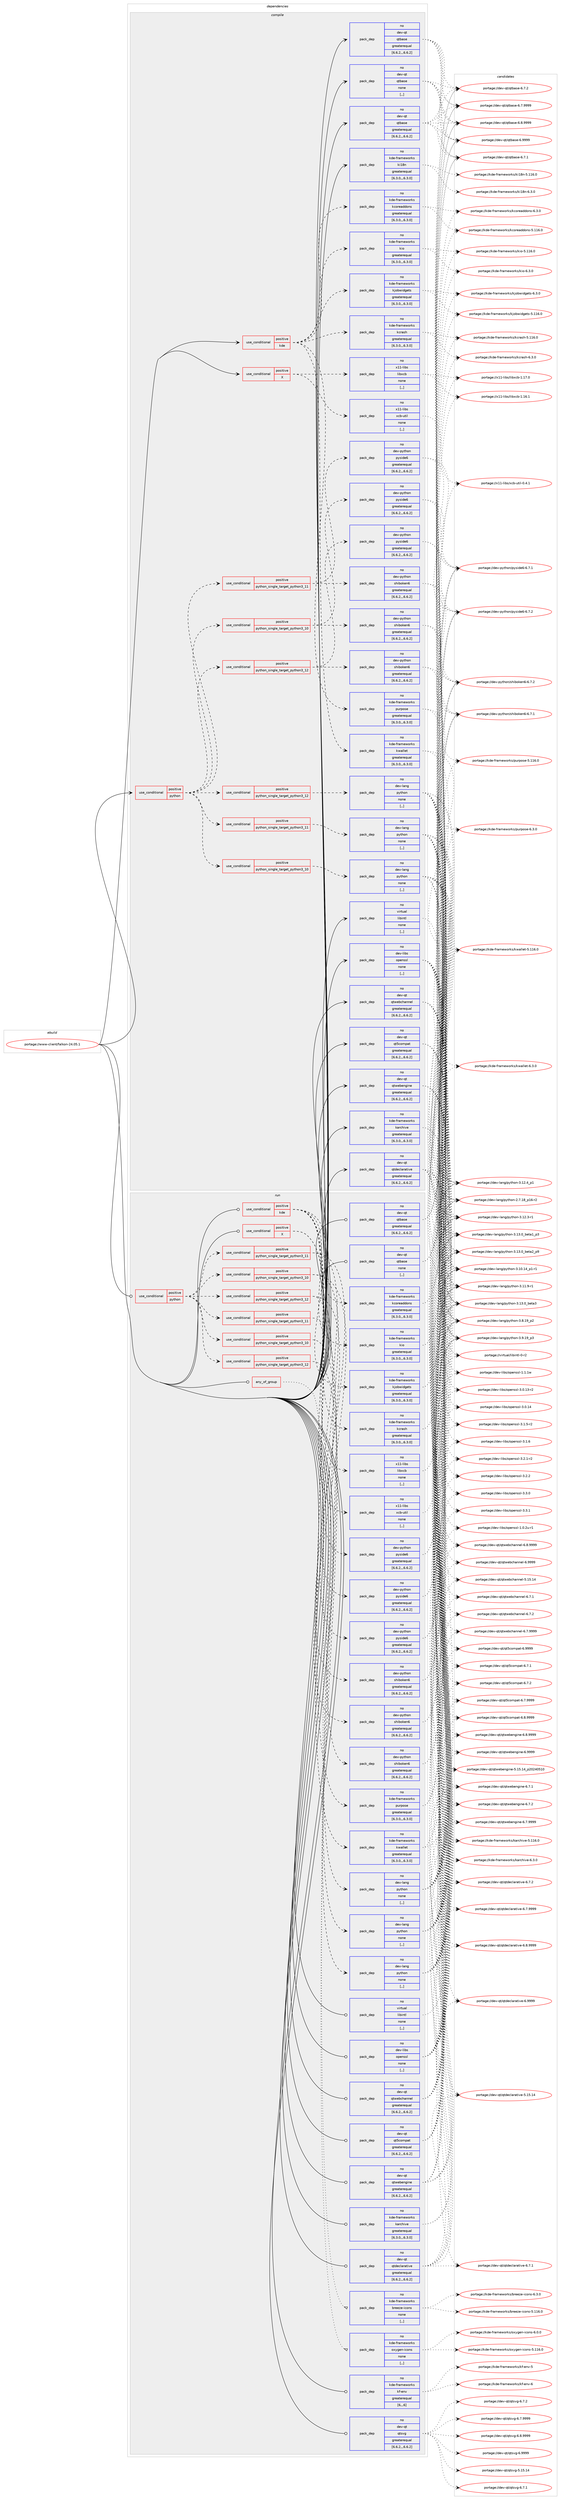 digraph prolog {

# *************
# Graph options
# *************

newrank=true;
concentrate=true;
compound=true;
graph [rankdir=LR,fontname=Helvetica,fontsize=10,ranksep=1.5];#, ranksep=2.5, nodesep=0.2];
edge  [arrowhead=vee];
node  [fontname=Helvetica,fontsize=10];

# **********
# The ebuild
# **********

subgraph cluster_leftcol {
color=gray;
rank=same;
label=<<i>ebuild</i>>;
id [label="portage://www-client/falkon-24.05.1", color=red, width=4, href="../www-client/falkon-24.05.1.svg"];
}

# ****************
# The dependencies
# ****************

subgraph cluster_midcol {
color=gray;
label=<<i>dependencies</i>>;
subgraph cluster_compile {
fillcolor="#eeeeee";
style=filled;
label=<<i>compile</i>>;
subgraph cond116868 {
dependency439404 [label=<<TABLE BORDER="0" CELLBORDER="1" CELLSPACING="0" CELLPADDING="4"><TR><TD ROWSPAN="3" CELLPADDING="10">use_conditional</TD></TR><TR><TD>positive</TD></TR><TR><TD>X</TD></TR></TABLE>>, shape=none, color=red];
subgraph pack319273 {
dependency439405 [label=<<TABLE BORDER="0" CELLBORDER="1" CELLSPACING="0" CELLPADDING="4" WIDTH="220"><TR><TD ROWSPAN="6" CELLPADDING="30">pack_dep</TD></TR><TR><TD WIDTH="110">no</TD></TR><TR><TD>x11-libs</TD></TR><TR><TD>libxcb</TD></TR><TR><TD>none</TD></TR><TR><TD>[,,]</TD></TR></TABLE>>, shape=none, color=blue];
}
dependency439404:e -> dependency439405:w [weight=20,style="dashed",arrowhead="vee"];
subgraph pack319274 {
dependency439406 [label=<<TABLE BORDER="0" CELLBORDER="1" CELLSPACING="0" CELLPADDING="4" WIDTH="220"><TR><TD ROWSPAN="6" CELLPADDING="30">pack_dep</TD></TR><TR><TD WIDTH="110">no</TD></TR><TR><TD>x11-libs</TD></TR><TR><TD>xcb-util</TD></TR><TR><TD>none</TD></TR><TR><TD>[,,]</TD></TR></TABLE>>, shape=none, color=blue];
}
dependency439404:e -> dependency439406:w [weight=20,style="dashed",arrowhead="vee"];
}
id:e -> dependency439404:w [weight=20,style="solid",arrowhead="vee"];
subgraph cond116869 {
dependency439407 [label=<<TABLE BORDER="0" CELLBORDER="1" CELLSPACING="0" CELLPADDING="4"><TR><TD ROWSPAN="3" CELLPADDING="10">use_conditional</TD></TR><TR><TD>positive</TD></TR><TR><TD>kde</TD></TR></TABLE>>, shape=none, color=red];
subgraph pack319275 {
dependency439408 [label=<<TABLE BORDER="0" CELLBORDER="1" CELLSPACING="0" CELLPADDING="4" WIDTH="220"><TR><TD ROWSPAN="6" CELLPADDING="30">pack_dep</TD></TR><TR><TD WIDTH="110">no</TD></TR><TR><TD>kde-frameworks</TD></TR><TR><TD>kcoreaddons</TD></TR><TR><TD>greaterequal</TD></TR><TR><TD>[6.3.0,,,6.3.0]</TD></TR></TABLE>>, shape=none, color=blue];
}
dependency439407:e -> dependency439408:w [weight=20,style="dashed",arrowhead="vee"];
subgraph pack319276 {
dependency439409 [label=<<TABLE BORDER="0" CELLBORDER="1" CELLSPACING="0" CELLPADDING="4" WIDTH="220"><TR><TD ROWSPAN="6" CELLPADDING="30">pack_dep</TD></TR><TR><TD WIDTH="110">no</TD></TR><TR><TD>kde-frameworks</TD></TR><TR><TD>kcrash</TD></TR><TR><TD>greaterequal</TD></TR><TR><TD>[6.3.0,,,6.3.0]</TD></TR></TABLE>>, shape=none, color=blue];
}
dependency439407:e -> dependency439409:w [weight=20,style="dashed",arrowhead="vee"];
subgraph pack319277 {
dependency439410 [label=<<TABLE BORDER="0" CELLBORDER="1" CELLSPACING="0" CELLPADDING="4" WIDTH="220"><TR><TD ROWSPAN="6" CELLPADDING="30">pack_dep</TD></TR><TR><TD WIDTH="110">no</TD></TR><TR><TD>kde-frameworks</TD></TR><TR><TD>kio</TD></TR><TR><TD>greaterequal</TD></TR><TR><TD>[6.3.0,,,6.3.0]</TD></TR></TABLE>>, shape=none, color=blue];
}
dependency439407:e -> dependency439410:w [weight=20,style="dashed",arrowhead="vee"];
subgraph pack319278 {
dependency439411 [label=<<TABLE BORDER="0" CELLBORDER="1" CELLSPACING="0" CELLPADDING="4" WIDTH="220"><TR><TD ROWSPAN="6" CELLPADDING="30">pack_dep</TD></TR><TR><TD WIDTH="110">no</TD></TR><TR><TD>kde-frameworks</TD></TR><TR><TD>kjobwidgets</TD></TR><TR><TD>greaterequal</TD></TR><TR><TD>[6.3.0,,,6.3.0]</TD></TR></TABLE>>, shape=none, color=blue];
}
dependency439407:e -> dependency439411:w [weight=20,style="dashed",arrowhead="vee"];
subgraph pack319279 {
dependency439412 [label=<<TABLE BORDER="0" CELLBORDER="1" CELLSPACING="0" CELLPADDING="4" WIDTH="220"><TR><TD ROWSPAN="6" CELLPADDING="30">pack_dep</TD></TR><TR><TD WIDTH="110">no</TD></TR><TR><TD>kde-frameworks</TD></TR><TR><TD>kwallet</TD></TR><TR><TD>greaterequal</TD></TR><TR><TD>[6.3.0,,,6.3.0]</TD></TR></TABLE>>, shape=none, color=blue];
}
dependency439407:e -> dependency439412:w [weight=20,style="dashed",arrowhead="vee"];
subgraph pack319280 {
dependency439413 [label=<<TABLE BORDER="0" CELLBORDER="1" CELLSPACING="0" CELLPADDING="4" WIDTH="220"><TR><TD ROWSPAN="6" CELLPADDING="30">pack_dep</TD></TR><TR><TD WIDTH="110">no</TD></TR><TR><TD>kde-frameworks</TD></TR><TR><TD>purpose</TD></TR><TR><TD>greaterequal</TD></TR><TR><TD>[6.3.0,,,6.3.0]</TD></TR></TABLE>>, shape=none, color=blue];
}
dependency439407:e -> dependency439413:w [weight=20,style="dashed",arrowhead="vee"];
}
id:e -> dependency439407:w [weight=20,style="solid",arrowhead="vee"];
subgraph cond116870 {
dependency439414 [label=<<TABLE BORDER="0" CELLBORDER="1" CELLSPACING="0" CELLPADDING="4"><TR><TD ROWSPAN="3" CELLPADDING="10">use_conditional</TD></TR><TR><TD>positive</TD></TR><TR><TD>python</TD></TR></TABLE>>, shape=none, color=red];
subgraph cond116871 {
dependency439415 [label=<<TABLE BORDER="0" CELLBORDER="1" CELLSPACING="0" CELLPADDING="4"><TR><TD ROWSPAN="3" CELLPADDING="10">use_conditional</TD></TR><TR><TD>positive</TD></TR><TR><TD>python_single_target_python3_10</TD></TR></TABLE>>, shape=none, color=red];
subgraph pack319281 {
dependency439416 [label=<<TABLE BORDER="0" CELLBORDER="1" CELLSPACING="0" CELLPADDING="4" WIDTH="220"><TR><TD ROWSPAN="6" CELLPADDING="30">pack_dep</TD></TR><TR><TD WIDTH="110">no</TD></TR><TR><TD>dev-lang</TD></TR><TR><TD>python</TD></TR><TR><TD>none</TD></TR><TR><TD>[,,]</TD></TR></TABLE>>, shape=none, color=blue];
}
dependency439415:e -> dependency439416:w [weight=20,style="dashed",arrowhead="vee"];
}
dependency439414:e -> dependency439415:w [weight=20,style="dashed",arrowhead="vee"];
subgraph cond116872 {
dependency439417 [label=<<TABLE BORDER="0" CELLBORDER="1" CELLSPACING="0" CELLPADDING="4"><TR><TD ROWSPAN="3" CELLPADDING="10">use_conditional</TD></TR><TR><TD>positive</TD></TR><TR><TD>python_single_target_python3_11</TD></TR></TABLE>>, shape=none, color=red];
subgraph pack319282 {
dependency439418 [label=<<TABLE BORDER="0" CELLBORDER="1" CELLSPACING="0" CELLPADDING="4" WIDTH="220"><TR><TD ROWSPAN="6" CELLPADDING="30">pack_dep</TD></TR><TR><TD WIDTH="110">no</TD></TR><TR><TD>dev-lang</TD></TR><TR><TD>python</TD></TR><TR><TD>none</TD></TR><TR><TD>[,,]</TD></TR></TABLE>>, shape=none, color=blue];
}
dependency439417:e -> dependency439418:w [weight=20,style="dashed",arrowhead="vee"];
}
dependency439414:e -> dependency439417:w [weight=20,style="dashed",arrowhead="vee"];
subgraph cond116873 {
dependency439419 [label=<<TABLE BORDER="0" CELLBORDER="1" CELLSPACING="0" CELLPADDING="4"><TR><TD ROWSPAN="3" CELLPADDING="10">use_conditional</TD></TR><TR><TD>positive</TD></TR><TR><TD>python_single_target_python3_12</TD></TR></TABLE>>, shape=none, color=red];
subgraph pack319283 {
dependency439420 [label=<<TABLE BORDER="0" CELLBORDER="1" CELLSPACING="0" CELLPADDING="4" WIDTH="220"><TR><TD ROWSPAN="6" CELLPADDING="30">pack_dep</TD></TR><TR><TD WIDTH="110">no</TD></TR><TR><TD>dev-lang</TD></TR><TR><TD>python</TD></TR><TR><TD>none</TD></TR><TR><TD>[,,]</TD></TR></TABLE>>, shape=none, color=blue];
}
dependency439419:e -> dependency439420:w [weight=20,style="dashed",arrowhead="vee"];
}
dependency439414:e -> dependency439419:w [weight=20,style="dashed",arrowhead="vee"];
subgraph cond116874 {
dependency439421 [label=<<TABLE BORDER="0" CELLBORDER="1" CELLSPACING="0" CELLPADDING="4"><TR><TD ROWSPAN="3" CELLPADDING="10">use_conditional</TD></TR><TR><TD>positive</TD></TR><TR><TD>python_single_target_python3_10</TD></TR></TABLE>>, shape=none, color=red];
subgraph pack319284 {
dependency439422 [label=<<TABLE BORDER="0" CELLBORDER="1" CELLSPACING="0" CELLPADDING="4" WIDTH="220"><TR><TD ROWSPAN="6" CELLPADDING="30">pack_dep</TD></TR><TR><TD WIDTH="110">no</TD></TR><TR><TD>dev-python</TD></TR><TR><TD>pyside6</TD></TR><TR><TD>greaterequal</TD></TR><TR><TD>[6.6.2,,,6.6.2]</TD></TR></TABLE>>, shape=none, color=blue];
}
dependency439421:e -> dependency439422:w [weight=20,style="dashed",arrowhead="vee"];
subgraph pack319285 {
dependency439423 [label=<<TABLE BORDER="0" CELLBORDER="1" CELLSPACING="0" CELLPADDING="4" WIDTH="220"><TR><TD ROWSPAN="6" CELLPADDING="30">pack_dep</TD></TR><TR><TD WIDTH="110">no</TD></TR><TR><TD>dev-python</TD></TR><TR><TD>shiboken6</TD></TR><TR><TD>greaterequal</TD></TR><TR><TD>[6.6.2,,,6.6.2]</TD></TR></TABLE>>, shape=none, color=blue];
}
dependency439421:e -> dependency439423:w [weight=20,style="dashed",arrowhead="vee"];
}
dependency439414:e -> dependency439421:w [weight=20,style="dashed",arrowhead="vee"];
subgraph cond116875 {
dependency439424 [label=<<TABLE BORDER="0" CELLBORDER="1" CELLSPACING="0" CELLPADDING="4"><TR><TD ROWSPAN="3" CELLPADDING="10">use_conditional</TD></TR><TR><TD>positive</TD></TR><TR><TD>python_single_target_python3_11</TD></TR></TABLE>>, shape=none, color=red];
subgraph pack319286 {
dependency439425 [label=<<TABLE BORDER="0" CELLBORDER="1" CELLSPACING="0" CELLPADDING="4" WIDTH="220"><TR><TD ROWSPAN="6" CELLPADDING="30">pack_dep</TD></TR><TR><TD WIDTH="110">no</TD></TR><TR><TD>dev-python</TD></TR><TR><TD>pyside6</TD></TR><TR><TD>greaterequal</TD></TR><TR><TD>[6.6.2,,,6.6.2]</TD></TR></TABLE>>, shape=none, color=blue];
}
dependency439424:e -> dependency439425:w [weight=20,style="dashed",arrowhead="vee"];
subgraph pack319287 {
dependency439426 [label=<<TABLE BORDER="0" CELLBORDER="1" CELLSPACING="0" CELLPADDING="4" WIDTH="220"><TR><TD ROWSPAN="6" CELLPADDING="30">pack_dep</TD></TR><TR><TD WIDTH="110">no</TD></TR><TR><TD>dev-python</TD></TR><TR><TD>shiboken6</TD></TR><TR><TD>greaterequal</TD></TR><TR><TD>[6.6.2,,,6.6.2]</TD></TR></TABLE>>, shape=none, color=blue];
}
dependency439424:e -> dependency439426:w [weight=20,style="dashed",arrowhead="vee"];
}
dependency439414:e -> dependency439424:w [weight=20,style="dashed",arrowhead="vee"];
subgraph cond116876 {
dependency439427 [label=<<TABLE BORDER="0" CELLBORDER="1" CELLSPACING="0" CELLPADDING="4"><TR><TD ROWSPAN="3" CELLPADDING="10">use_conditional</TD></TR><TR><TD>positive</TD></TR><TR><TD>python_single_target_python3_12</TD></TR></TABLE>>, shape=none, color=red];
subgraph pack319288 {
dependency439428 [label=<<TABLE BORDER="0" CELLBORDER="1" CELLSPACING="0" CELLPADDING="4" WIDTH="220"><TR><TD ROWSPAN="6" CELLPADDING="30">pack_dep</TD></TR><TR><TD WIDTH="110">no</TD></TR><TR><TD>dev-python</TD></TR><TR><TD>pyside6</TD></TR><TR><TD>greaterequal</TD></TR><TR><TD>[6.6.2,,,6.6.2]</TD></TR></TABLE>>, shape=none, color=blue];
}
dependency439427:e -> dependency439428:w [weight=20,style="dashed",arrowhead="vee"];
subgraph pack319289 {
dependency439429 [label=<<TABLE BORDER="0" CELLBORDER="1" CELLSPACING="0" CELLPADDING="4" WIDTH="220"><TR><TD ROWSPAN="6" CELLPADDING="30">pack_dep</TD></TR><TR><TD WIDTH="110">no</TD></TR><TR><TD>dev-python</TD></TR><TR><TD>shiboken6</TD></TR><TR><TD>greaterequal</TD></TR><TR><TD>[6.6.2,,,6.6.2]</TD></TR></TABLE>>, shape=none, color=blue];
}
dependency439427:e -> dependency439429:w [weight=20,style="dashed",arrowhead="vee"];
}
dependency439414:e -> dependency439427:w [weight=20,style="dashed",arrowhead="vee"];
}
id:e -> dependency439414:w [weight=20,style="solid",arrowhead="vee"];
subgraph pack319290 {
dependency439430 [label=<<TABLE BORDER="0" CELLBORDER="1" CELLSPACING="0" CELLPADDING="4" WIDTH="220"><TR><TD ROWSPAN="6" CELLPADDING="30">pack_dep</TD></TR><TR><TD WIDTH="110">no</TD></TR><TR><TD>dev-libs</TD></TR><TR><TD>openssl</TD></TR><TR><TD>none</TD></TR><TR><TD>[,,]</TD></TR></TABLE>>, shape=none, color=blue];
}
id:e -> dependency439430:w [weight=20,style="solid",arrowhead="vee"];
subgraph pack319291 {
dependency439431 [label=<<TABLE BORDER="0" CELLBORDER="1" CELLSPACING="0" CELLPADDING="4" WIDTH="220"><TR><TD ROWSPAN="6" CELLPADDING="30">pack_dep</TD></TR><TR><TD WIDTH="110">no</TD></TR><TR><TD>dev-qt</TD></TR><TR><TD>qt5compat</TD></TR><TR><TD>greaterequal</TD></TR><TR><TD>[6.6.2,,,6.6.2]</TD></TR></TABLE>>, shape=none, color=blue];
}
id:e -> dependency439431:w [weight=20,style="solid",arrowhead="vee"];
subgraph pack319292 {
dependency439432 [label=<<TABLE BORDER="0" CELLBORDER="1" CELLSPACING="0" CELLPADDING="4" WIDTH="220"><TR><TD ROWSPAN="6" CELLPADDING="30">pack_dep</TD></TR><TR><TD WIDTH="110">no</TD></TR><TR><TD>dev-qt</TD></TR><TR><TD>qtbase</TD></TR><TR><TD>greaterequal</TD></TR><TR><TD>[6.6.2,,,6.6.2]</TD></TR></TABLE>>, shape=none, color=blue];
}
id:e -> dependency439432:w [weight=20,style="solid",arrowhead="vee"];
subgraph pack319293 {
dependency439433 [label=<<TABLE BORDER="0" CELLBORDER="1" CELLSPACING="0" CELLPADDING="4" WIDTH="220"><TR><TD ROWSPAN="6" CELLPADDING="30">pack_dep</TD></TR><TR><TD WIDTH="110">no</TD></TR><TR><TD>dev-qt</TD></TR><TR><TD>qtbase</TD></TR><TR><TD>greaterequal</TD></TR><TR><TD>[6.6.2,,,6.6.2]</TD></TR></TABLE>>, shape=none, color=blue];
}
id:e -> dependency439433:w [weight=20,style="solid",arrowhead="vee"];
subgraph pack319294 {
dependency439434 [label=<<TABLE BORDER="0" CELLBORDER="1" CELLSPACING="0" CELLPADDING="4" WIDTH="220"><TR><TD ROWSPAN="6" CELLPADDING="30">pack_dep</TD></TR><TR><TD WIDTH="110">no</TD></TR><TR><TD>dev-qt</TD></TR><TR><TD>qtbase</TD></TR><TR><TD>none</TD></TR><TR><TD>[,,]</TD></TR></TABLE>>, shape=none, color=blue];
}
id:e -> dependency439434:w [weight=20,style="solid",arrowhead="vee"];
subgraph pack319295 {
dependency439435 [label=<<TABLE BORDER="0" CELLBORDER="1" CELLSPACING="0" CELLPADDING="4" WIDTH="220"><TR><TD ROWSPAN="6" CELLPADDING="30">pack_dep</TD></TR><TR><TD WIDTH="110">no</TD></TR><TR><TD>dev-qt</TD></TR><TR><TD>qtdeclarative</TD></TR><TR><TD>greaterequal</TD></TR><TR><TD>[6.6.2,,,6.6.2]</TD></TR></TABLE>>, shape=none, color=blue];
}
id:e -> dependency439435:w [weight=20,style="solid",arrowhead="vee"];
subgraph pack319296 {
dependency439436 [label=<<TABLE BORDER="0" CELLBORDER="1" CELLSPACING="0" CELLPADDING="4" WIDTH="220"><TR><TD ROWSPAN="6" CELLPADDING="30">pack_dep</TD></TR><TR><TD WIDTH="110">no</TD></TR><TR><TD>dev-qt</TD></TR><TR><TD>qtwebchannel</TD></TR><TR><TD>greaterequal</TD></TR><TR><TD>[6.6.2,,,6.6.2]</TD></TR></TABLE>>, shape=none, color=blue];
}
id:e -> dependency439436:w [weight=20,style="solid",arrowhead="vee"];
subgraph pack319297 {
dependency439437 [label=<<TABLE BORDER="0" CELLBORDER="1" CELLSPACING="0" CELLPADDING="4" WIDTH="220"><TR><TD ROWSPAN="6" CELLPADDING="30">pack_dep</TD></TR><TR><TD WIDTH="110">no</TD></TR><TR><TD>dev-qt</TD></TR><TR><TD>qtwebengine</TD></TR><TR><TD>greaterequal</TD></TR><TR><TD>[6.6.2,,,6.6.2]</TD></TR></TABLE>>, shape=none, color=blue];
}
id:e -> dependency439437:w [weight=20,style="solid",arrowhead="vee"];
subgraph pack319298 {
dependency439438 [label=<<TABLE BORDER="0" CELLBORDER="1" CELLSPACING="0" CELLPADDING="4" WIDTH="220"><TR><TD ROWSPAN="6" CELLPADDING="30">pack_dep</TD></TR><TR><TD WIDTH="110">no</TD></TR><TR><TD>kde-frameworks</TD></TR><TR><TD>karchive</TD></TR><TR><TD>greaterequal</TD></TR><TR><TD>[6.3.0,,,6.3.0]</TD></TR></TABLE>>, shape=none, color=blue];
}
id:e -> dependency439438:w [weight=20,style="solid",arrowhead="vee"];
subgraph pack319299 {
dependency439439 [label=<<TABLE BORDER="0" CELLBORDER="1" CELLSPACING="0" CELLPADDING="4" WIDTH="220"><TR><TD ROWSPAN="6" CELLPADDING="30">pack_dep</TD></TR><TR><TD WIDTH="110">no</TD></TR><TR><TD>kde-frameworks</TD></TR><TR><TD>ki18n</TD></TR><TR><TD>greaterequal</TD></TR><TR><TD>[6.3.0,,,6.3.0]</TD></TR></TABLE>>, shape=none, color=blue];
}
id:e -> dependency439439:w [weight=20,style="solid",arrowhead="vee"];
subgraph pack319300 {
dependency439440 [label=<<TABLE BORDER="0" CELLBORDER="1" CELLSPACING="0" CELLPADDING="4" WIDTH="220"><TR><TD ROWSPAN="6" CELLPADDING="30">pack_dep</TD></TR><TR><TD WIDTH="110">no</TD></TR><TR><TD>virtual</TD></TR><TR><TD>libintl</TD></TR><TR><TD>none</TD></TR><TR><TD>[,,]</TD></TR></TABLE>>, shape=none, color=blue];
}
id:e -> dependency439440:w [weight=20,style="solid",arrowhead="vee"];
}
subgraph cluster_compileandrun {
fillcolor="#eeeeee";
style=filled;
label=<<i>compile and run</i>>;
}
subgraph cluster_run {
fillcolor="#eeeeee";
style=filled;
label=<<i>run</i>>;
subgraph any3051 {
dependency439441 [label=<<TABLE BORDER="0" CELLBORDER="1" CELLSPACING="0" CELLPADDING="4"><TR><TD CELLPADDING="10">any_of_group</TD></TR></TABLE>>, shape=none, color=red];subgraph pack319301 {
dependency439442 [label=<<TABLE BORDER="0" CELLBORDER="1" CELLSPACING="0" CELLPADDING="4" WIDTH="220"><TR><TD ROWSPAN="6" CELLPADDING="30">pack_dep</TD></TR><TR><TD WIDTH="110">no</TD></TR><TR><TD>kde-frameworks</TD></TR><TR><TD>breeze-icons</TD></TR><TR><TD>none</TD></TR><TR><TD>[,,]</TD></TR></TABLE>>, shape=none, color=blue];
}
dependency439441:e -> dependency439442:w [weight=20,style="dotted",arrowhead="oinv"];
subgraph pack319302 {
dependency439443 [label=<<TABLE BORDER="0" CELLBORDER="1" CELLSPACING="0" CELLPADDING="4" WIDTH="220"><TR><TD ROWSPAN="6" CELLPADDING="30">pack_dep</TD></TR><TR><TD WIDTH="110">no</TD></TR><TR><TD>kde-frameworks</TD></TR><TR><TD>oxygen-icons</TD></TR><TR><TD>none</TD></TR><TR><TD>[,,]</TD></TR></TABLE>>, shape=none, color=blue];
}
dependency439441:e -> dependency439443:w [weight=20,style="dotted",arrowhead="oinv"];
}
id:e -> dependency439441:w [weight=20,style="solid",arrowhead="odot"];
subgraph cond116877 {
dependency439444 [label=<<TABLE BORDER="0" CELLBORDER="1" CELLSPACING="0" CELLPADDING="4"><TR><TD ROWSPAN="3" CELLPADDING="10">use_conditional</TD></TR><TR><TD>positive</TD></TR><TR><TD>X</TD></TR></TABLE>>, shape=none, color=red];
subgraph pack319303 {
dependency439445 [label=<<TABLE BORDER="0" CELLBORDER="1" CELLSPACING="0" CELLPADDING="4" WIDTH="220"><TR><TD ROWSPAN="6" CELLPADDING="30">pack_dep</TD></TR><TR><TD WIDTH="110">no</TD></TR><TR><TD>x11-libs</TD></TR><TR><TD>libxcb</TD></TR><TR><TD>none</TD></TR><TR><TD>[,,]</TD></TR></TABLE>>, shape=none, color=blue];
}
dependency439444:e -> dependency439445:w [weight=20,style="dashed",arrowhead="vee"];
subgraph pack319304 {
dependency439446 [label=<<TABLE BORDER="0" CELLBORDER="1" CELLSPACING="0" CELLPADDING="4" WIDTH="220"><TR><TD ROWSPAN="6" CELLPADDING="30">pack_dep</TD></TR><TR><TD WIDTH="110">no</TD></TR><TR><TD>x11-libs</TD></TR><TR><TD>xcb-util</TD></TR><TR><TD>none</TD></TR><TR><TD>[,,]</TD></TR></TABLE>>, shape=none, color=blue];
}
dependency439444:e -> dependency439446:w [weight=20,style="dashed",arrowhead="vee"];
}
id:e -> dependency439444:w [weight=20,style="solid",arrowhead="odot"];
subgraph cond116878 {
dependency439447 [label=<<TABLE BORDER="0" CELLBORDER="1" CELLSPACING="0" CELLPADDING="4"><TR><TD ROWSPAN="3" CELLPADDING="10">use_conditional</TD></TR><TR><TD>positive</TD></TR><TR><TD>kde</TD></TR></TABLE>>, shape=none, color=red];
subgraph pack319305 {
dependency439448 [label=<<TABLE BORDER="0" CELLBORDER="1" CELLSPACING="0" CELLPADDING="4" WIDTH="220"><TR><TD ROWSPAN="6" CELLPADDING="30">pack_dep</TD></TR><TR><TD WIDTH="110">no</TD></TR><TR><TD>kde-frameworks</TD></TR><TR><TD>kcoreaddons</TD></TR><TR><TD>greaterequal</TD></TR><TR><TD>[6.3.0,,,6.3.0]</TD></TR></TABLE>>, shape=none, color=blue];
}
dependency439447:e -> dependency439448:w [weight=20,style="dashed",arrowhead="vee"];
subgraph pack319306 {
dependency439449 [label=<<TABLE BORDER="0" CELLBORDER="1" CELLSPACING="0" CELLPADDING="4" WIDTH="220"><TR><TD ROWSPAN="6" CELLPADDING="30">pack_dep</TD></TR><TR><TD WIDTH="110">no</TD></TR><TR><TD>kde-frameworks</TD></TR><TR><TD>kcrash</TD></TR><TR><TD>greaterequal</TD></TR><TR><TD>[6.3.0,,,6.3.0]</TD></TR></TABLE>>, shape=none, color=blue];
}
dependency439447:e -> dependency439449:w [weight=20,style="dashed",arrowhead="vee"];
subgraph pack319307 {
dependency439450 [label=<<TABLE BORDER="0" CELLBORDER="1" CELLSPACING="0" CELLPADDING="4" WIDTH="220"><TR><TD ROWSPAN="6" CELLPADDING="30">pack_dep</TD></TR><TR><TD WIDTH="110">no</TD></TR><TR><TD>kde-frameworks</TD></TR><TR><TD>kio</TD></TR><TR><TD>greaterequal</TD></TR><TR><TD>[6.3.0,,,6.3.0]</TD></TR></TABLE>>, shape=none, color=blue];
}
dependency439447:e -> dependency439450:w [weight=20,style="dashed",arrowhead="vee"];
subgraph pack319308 {
dependency439451 [label=<<TABLE BORDER="0" CELLBORDER="1" CELLSPACING="0" CELLPADDING="4" WIDTH="220"><TR><TD ROWSPAN="6" CELLPADDING="30">pack_dep</TD></TR><TR><TD WIDTH="110">no</TD></TR><TR><TD>kde-frameworks</TD></TR><TR><TD>kjobwidgets</TD></TR><TR><TD>greaterequal</TD></TR><TR><TD>[6.3.0,,,6.3.0]</TD></TR></TABLE>>, shape=none, color=blue];
}
dependency439447:e -> dependency439451:w [weight=20,style="dashed",arrowhead="vee"];
subgraph pack319309 {
dependency439452 [label=<<TABLE BORDER="0" CELLBORDER="1" CELLSPACING="0" CELLPADDING="4" WIDTH="220"><TR><TD ROWSPAN="6" CELLPADDING="30">pack_dep</TD></TR><TR><TD WIDTH="110">no</TD></TR><TR><TD>kde-frameworks</TD></TR><TR><TD>kwallet</TD></TR><TR><TD>greaterequal</TD></TR><TR><TD>[6.3.0,,,6.3.0]</TD></TR></TABLE>>, shape=none, color=blue];
}
dependency439447:e -> dependency439452:w [weight=20,style="dashed",arrowhead="vee"];
subgraph pack319310 {
dependency439453 [label=<<TABLE BORDER="0" CELLBORDER="1" CELLSPACING="0" CELLPADDING="4" WIDTH="220"><TR><TD ROWSPAN="6" CELLPADDING="30">pack_dep</TD></TR><TR><TD WIDTH="110">no</TD></TR><TR><TD>kde-frameworks</TD></TR><TR><TD>purpose</TD></TR><TR><TD>greaterequal</TD></TR><TR><TD>[6.3.0,,,6.3.0]</TD></TR></TABLE>>, shape=none, color=blue];
}
dependency439447:e -> dependency439453:w [weight=20,style="dashed",arrowhead="vee"];
}
id:e -> dependency439447:w [weight=20,style="solid",arrowhead="odot"];
subgraph cond116879 {
dependency439454 [label=<<TABLE BORDER="0" CELLBORDER="1" CELLSPACING="0" CELLPADDING="4"><TR><TD ROWSPAN="3" CELLPADDING="10">use_conditional</TD></TR><TR><TD>positive</TD></TR><TR><TD>python</TD></TR></TABLE>>, shape=none, color=red];
subgraph cond116880 {
dependency439455 [label=<<TABLE BORDER="0" CELLBORDER="1" CELLSPACING="0" CELLPADDING="4"><TR><TD ROWSPAN="3" CELLPADDING="10">use_conditional</TD></TR><TR><TD>positive</TD></TR><TR><TD>python_single_target_python3_10</TD></TR></TABLE>>, shape=none, color=red];
subgraph pack319311 {
dependency439456 [label=<<TABLE BORDER="0" CELLBORDER="1" CELLSPACING="0" CELLPADDING="4" WIDTH="220"><TR><TD ROWSPAN="6" CELLPADDING="30">pack_dep</TD></TR><TR><TD WIDTH="110">no</TD></TR><TR><TD>dev-lang</TD></TR><TR><TD>python</TD></TR><TR><TD>none</TD></TR><TR><TD>[,,]</TD></TR></TABLE>>, shape=none, color=blue];
}
dependency439455:e -> dependency439456:w [weight=20,style="dashed",arrowhead="vee"];
}
dependency439454:e -> dependency439455:w [weight=20,style="dashed",arrowhead="vee"];
subgraph cond116881 {
dependency439457 [label=<<TABLE BORDER="0" CELLBORDER="1" CELLSPACING="0" CELLPADDING="4"><TR><TD ROWSPAN="3" CELLPADDING="10">use_conditional</TD></TR><TR><TD>positive</TD></TR><TR><TD>python_single_target_python3_11</TD></TR></TABLE>>, shape=none, color=red];
subgraph pack319312 {
dependency439458 [label=<<TABLE BORDER="0" CELLBORDER="1" CELLSPACING="0" CELLPADDING="4" WIDTH="220"><TR><TD ROWSPAN="6" CELLPADDING="30">pack_dep</TD></TR><TR><TD WIDTH="110">no</TD></TR><TR><TD>dev-lang</TD></TR><TR><TD>python</TD></TR><TR><TD>none</TD></TR><TR><TD>[,,]</TD></TR></TABLE>>, shape=none, color=blue];
}
dependency439457:e -> dependency439458:w [weight=20,style="dashed",arrowhead="vee"];
}
dependency439454:e -> dependency439457:w [weight=20,style="dashed",arrowhead="vee"];
subgraph cond116882 {
dependency439459 [label=<<TABLE BORDER="0" CELLBORDER="1" CELLSPACING="0" CELLPADDING="4"><TR><TD ROWSPAN="3" CELLPADDING="10">use_conditional</TD></TR><TR><TD>positive</TD></TR><TR><TD>python_single_target_python3_12</TD></TR></TABLE>>, shape=none, color=red];
subgraph pack319313 {
dependency439460 [label=<<TABLE BORDER="0" CELLBORDER="1" CELLSPACING="0" CELLPADDING="4" WIDTH="220"><TR><TD ROWSPAN="6" CELLPADDING="30">pack_dep</TD></TR><TR><TD WIDTH="110">no</TD></TR><TR><TD>dev-lang</TD></TR><TR><TD>python</TD></TR><TR><TD>none</TD></TR><TR><TD>[,,]</TD></TR></TABLE>>, shape=none, color=blue];
}
dependency439459:e -> dependency439460:w [weight=20,style="dashed",arrowhead="vee"];
}
dependency439454:e -> dependency439459:w [weight=20,style="dashed",arrowhead="vee"];
subgraph cond116883 {
dependency439461 [label=<<TABLE BORDER="0" CELLBORDER="1" CELLSPACING="0" CELLPADDING="4"><TR><TD ROWSPAN="3" CELLPADDING="10">use_conditional</TD></TR><TR><TD>positive</TD></TR><TR><TD>python_single_target_python3_10</TD></TR></TABLE>>, shape=none, color=red];
subgraph pack319314 {
dependency439462 [label=<<TABLE BORDER="0" CELLBORDER="1" CELLSPACING="0" CELLPADDING="4" WIDTH="220"><TR><TD ROWSPAN="6" CELLPADDING="30">pack_dep</TD></TR><TR><TD WIDTH="110">no</TD></TR><TR><TD>dev-python</TD></TR><TR><TD>pyside6</TD></TR><TR><TD>greaterequal</TD></TR><TR><TD>[6.6.2,,,6.6.2]</TD></TR></TABLE>>, shape=none, color=blue];
}
dependency439461:e -> dependency439462:w [weight=20,style="dashed",arrowhead="vee"];
subgraph pack319315 {
dependency439463 [label=<<TABLE BORDER="0" CELLBORDER="1" CELLSPACING="0" CELLPADDING="4" WIDTH="220"><TR><TD ROWSPAN="6" CELLPADDING="30">pack_dep</TD></TR><TR><TD WIDTH="110">no</TD></TR><TR><TD>dev-python</TD></TR><TR><TD>shiboken6</TD></TR><TR><TD>greaterequal</TD></TR><TR><TD>[6.6.2,,,6.6.2]</TD></TR></TABLE>>, shape=none, color=blue];
}
dependency439461:e -> dependency439463:w [weight=20,style="dashed",arrowhead="vee"];
}
dependency439454:e -> dependency439461:w [weight=20,style="dashed",arrowhead="vee"];
subgraph cond116884 {
dependency439464 [label=<<TABLE BORDER="0" CELLBORDER="1" CELLSPACING="0" CELLPADDING="4"><TR><TD ROWSPAN="3" CELLPADDING="10">use_conditional</TD></TR><TR><TD>positive</TD></TR><TR><TD>python_single_target_python3_11</TD></TR></TABLE>>, shape=none, color=red];
subgraph pack319316 {
dependency439465 [label=<<TABLE BORDER="0" CELLBORDER="1" CELLSPACING="0" CELLPADDING="4" WIDTH="220"><TR><TD ROWSPAN="6" CELLPADDING="30">pack_dep</TD></TR><TR><TD WIDTH="110">no</TD></TR><TR><TD>dev-python</TD></TR><TR><TD>pyside6</TD></TR><TR><TD>greaterequal</TD></TR><TR><TD>[6.6.2,,,6.6.2]</TD></TR></TABLE>>, shape=none, color=blue];
}
dependency439464:e -> dependency439465:w [weight=20,style="dashed",arrowhead="vee"];
subgraph pack319317 {
dependency439466 [label=<<TABLE BORDER="0" CELLBORDER="1" CELLSPACING="0" CELLPADDING="4" WIDTH="220"><TR><TD ROWSPAN="6" CELLPADDING="30">pack_dep</TD></TR><TR><TD WIDTH="110">no</TD></TR><TR><TD>dev-python</TD></TR><TR><TD>shiboken6</TD></TR><TR><TD>greaterequal</TD></TR><TR><TD>[6.6.2,,,6.6.2]</TD></TR></TABLE>>, shape=none, color=blue];
}
dependency439464:e -> dependency439466:w [weight=20,style="dashed",arrowhead="vee"];
}
dependency439454:e -> dependency439464:w [weight=20,style="dashed",arrowhead="vee"];
subgraph cond116885 {
dependency439467 [label=<<TABLE BORDER="0" CELLBORDER="1" CELLSPACING="0" CELLPADDING="4"><TR><TD ROWSPAN="3" CELLPADDING="10">use_conditional</TD></TR><TR><TD>positive</TD></TR><TR><TD>python_single_target_python3_12</TD></TR></TABLE>>, shape=none, color=red];
subgraph pack319318 {
dependency439468 [label=<<TABLE BORDER="0" CELLBORDER="1" CELLSPACING="0" CELLPADDING="4" WIDTH="220"><TR><TD ROWSPAN="6" CELLPADDING="30">pack_dep</TD></TR><TR><TD WIDTH="110">no</TD></TR><TR><TD>dev-python</TD></TR><TR><TD>pyside6</TD></TR><TR><TD>greaterequal</TD></TR><TR><TD>[6.6.2,,,6.6.2]</TD></TR></TABLE>>, shape=none, color=blue];
}
dependency439467:e -> dependency439468:w [weight=20,style="dashed",arrowhead="vee"];
subgraph pack319319 {
dependency439469 [label=<<TABLE BORDER="0" CELLBORDER="1" CELLSPACING="0" CELLPADDING="4" WIDTH="220"><TR><TD ROWSPAN="6" CELLPADDING="30">pack_dep</TD></TR><TR><TD WIDTH="110">no</TD></TR><TR><TD>dev-python</TD></TR><TR><TD>shiboken6</TD></TR><TR><TD>greaterequal</TD></TR><TR><TD>[6.6.2,,,6.6.2]</TD></TR></TABLE>>, shape=none, color=blue];
}
dependency439467:e -> dependency439469:w [weight=20,style="dashed",arrowhead="vee"];
}
dependency439454:e -> dependency439467:w [weight=20,style="dashed",arrowhead="vee"];
}
id:e -> dependency439454:w [weight=20,style="solid",arrowhead="odot"];
subgraph pack319320 {
dependency439470 [label=<<TABLE BORDER="0" CELLBORDER="1" CELLSPACING="0" CELLPADDING="4" WIDTH="220"><TR><TD ROWSPAN="6" CELLPADDING="30">pack_dep</TD></TR><TR><TD WIDTH="110">no</TD></TR><TR><TD>dev-libs</TD></TR><TR><TD>openssl</TD></TR><TR><TD>none</TD></TR><TR><TD>[,,]</TD></TR></TABLE>>, shape=none, color=blue];
}
id:e -> dependency439470:w [weight=20,style="solid",arrowhead="odot"];
subgraph pack319321 {
dependency439471 [label=<<TABLE BORDER="0" CELLBORDER="1" CELLSPACING="0" CELLPADDING="4" WIDTH="220"><TR><TD ROWSPAN="6" CELLPADDING="30">pack_dep</TD></TR><TR><TD WIDTH="110">no</TD></TR><TR><TD>dev-qt</TD></TR><TR><TD>qt5compat</TD></TR><TR><TD>greaterequal</TD></TR><TR><TD>[6.6.2,,,6.6.2]</TD></TR></TABLE>>, shape=none, color=blue];
}
id:e -> dependency439471:w [weight=20,style="solid",arrowhead="odot"];
subgraph pack319322 {
dependency439472 [label=<<TABLE BORDER="0" CELLBORDER="1" CELLSPACING="0" CELLPADDING="4" WIDTH="220"><TR><TD ROWSPAN="6" CELLPADDING="30">pack_dep</TD></TR><TR><TD WIDTH="110">no</TD></TR><TR><TD>dev-qt</TD></TR><TR><TD>qtbase</TD></TR><TR><TD>greaterequal</TD></TR><TR><TD>[6.6.2,,,6.6.2]</TD></TR></TABLE>>, shape=none, color=blue];
}
id:e -> dependency439472:w [weight=20,style="solid",arrowhead="odot"];
subgraph pack319323 {
dependency439473 [label=<<TABLE BORDER="0" CELLBORDER="1" CELLSPACING="0" CELLPADDING="4" WIDTH="220"><TR><TD ROWSPAN="6" CELLPADDING="30">pack_dep</TD></TR><TR><TD WIDTH="110">no</TD></TR><TR><TD>dev-qt</TD></TR><TR><TD>qtbase</TD></TR><TR><TD>none</TD></TR><TR><TD>[,,]</TD></TR></TABLE>>, shape=none, color=blue];
}
id:e -> dependency439473:w [weight=20,style="solid",arrowhead="odot"];
subgraph pack319324 {
dependency439474 [label=<<TABLE BORDER="0" CELLBORDER="1" CELLSPACING="0" CELLPADDING="4" WIDTH="220"><TR><TD ROWSPAN="6" CELLPADDING="30">pack_dep</TD></TR><TR><TD WIDTH="110">no</TD></TR><TR><TD>dev-qt</TD></TR><TR><TD>qtdeclarative</TD></TR><TR><TD>greaterequal</TD></TR><TR><TD>[6.6.2,,,6.6.2]</TD></TR></TABLE>>, shape=none, color=blue];
}
id:e -> dependency439474:w [weight=20,style="solid",arrowhead="odot"];
subgraph pack319325 {
dependency439475 [label=<<TABLE BORDER="0" CELLBORDER="1" CELLSPACING="0" CELLPADDING="4" WIDTH="220"><TR><TD ROWSPAN="6" CELLPADDING="30">pack_dep</TD></TR><TR><TD WIDTH="110">no</TD></TR><TR><TD>dev-qt</TD></TR><TR><TD>qtsvg</TD></TR><TR><TD>greaterequal</TD></TR><TR><TD>[6.6.2,,,6.6.2]</TD></TR></TABLE>>, shape=none, color=blue];
}
id:e -> dependency439475:w [weight=20,style="solid",arrowhead="odot"];
subgraph pack319326 {
dependency439476 [label=<<TABLE BORDER="0" CELLBORDER="1" CELLSPACING="0" CELLPADDING="4" WIDTH="220"><TR><TD ROWSPAN="6" CELLPADDING="30">pack_dep</TD></TR><TR><TD WIDTH="110">no</TD></TR><TR><TD>dev-qt</TD></TR><TR><TD>qtwebchannel</TD></TR><TR><TD>greaterequal</TD></TR><TR><TD>[6.6.2,,,6.6.2]</TD></TR></TABLE>>, shape=none, color=blue];
}
id:e -> dependency439476:w [weight=20,style="solid",arrowhead="odot"];
subgraph pack319327 {
dependency439477 [label=<<TABLE BORDER="0" CELLBORDER="1" CELLSPACING="0" CELLPADDING="4" WIDTH="220"><TR><TD ROWSPAN="6" CELLPADDING="30">pack_dep</TD></TR><TR><TD WIDTH="110">no</TD></TR><TR><TD>dev-qt</TD></TR><TR><TD>qtwebengine</TD></TR><TR><TD>greaterequal</TD></TR><TR><TD>[6.6.2,,,6.6.2]</TD></TR></TABLE>>, shape=none, color=blue];
}
id:e -> dependency439477:w [weight=20,style="solid",arrowhead="odot"];
subgraph pack319328 {
dependency439478 [label=<<TABLE BORDER="0" CELLBORDER="1" CELLSPACING="0" CELLPADDING="4" WIDTH="220"><TR><TD ROWSPAN="6" CELLPADDING="30">pack_dep</TD></TR><TR><TD WIDTH="110">no</TD></TR><TR><TD>kde-frameworks</TD></TR><TR><TD>karchive</TD></TR><TR><TD>greaterequal</TD></TR><TR><TD>[6.3.0,,,6.3.0]</TD></TR></TABLE>>, shape=none, color=blue];
}
id:e -> dependency439478:w [weight=20,style="solid",arrowhead="odot"];
subgraph pack319329 {
dependency439479 [label=<<TABLE BORDER="0" CELLBORDER="1" CELLSPACING="0" CELLPADDING="4" WIDTH="220"><TR><TD ROWSPAN="6" CELLPADDING="30">pack_dep</TD></TR><TR><TD WIDTH="110">no</TD></TR><TR><TD>kde-frameworks</TD></TR><TR><TD>kf-env</TD></TR><TR><TD>greaterequal</TD></TR><TR><TD>[6,,,6]</TD></TR></TABLE>>, shape=none, color=blue];
}
id:e -> dependency439479:w [weight=20,style="solid",arrowhead="odot"];
subgraph pack319330 {
dependency439480 [label=<<TABLE BORDER="0" CELLBORDER="1" CELLSPACING="0" CELLPADDING="4" WIDTH="220"><TR><TD ROWSPAN="6" CELLPADDING="30">pack_dep</TD></TR><TR><TD WIDTH="110">no</TD></TR><TR><TD>virtual</TD></TR><TR><TD>libintl</TD></TR><TR><TD>none</TD></TR><TR><TD>[,,]</TD></TR></TABLE>>, shape=none, color=blue];
}
id:e -> dependency439480:w [weight=20,style="solid",arrowhead="odot"];
}
}

# **************
# The candidates
# **************

subgraph cluster_choices {
rank=same;
color=gray;
label=<<i>candidates</i>>;

subgraph choice319273 {
color=black;
nodesep=1;
choice120494945108105981154710810598120999845494649544649 [label="portage://x11-libs/libxcb-1.16.1", color=red, width=4,href="../x11-libs/libxcb-1.16.1.svg"];
choice120494945108105981154710810598120999845494649554648 [label="portage://x11-libs/libxcb-1.17.0", color=red, width=4,href="../x11-libs/libxcb-1.17.0.svg"];
dependency439405:e -> choice120494945108105981154710810598120999845494649544649:w [style=dotted,weight="100"];
dependency439405:e -> choice120494945108105981154710810598120999845494649554648:w [style=dotted,weight="100"];
}
subgraph choice319274 {
color=black;
nodesep=1;
choice1204949451081059811547120999845117116105108454846524649 [label="portage://x11-libs/xcb-util-0.4.1", color=red, width=4,href="../x11-libs/xcb-util-0.4.1.svg"];
dependency439406:e -> choice1204949451081059811547120999845117116105108454846524649:w [style=dotted,weight="100"];
}
subgraph choice319275 {
color=black;
nodesep=1;
choice10710010145102114971091011191111141071154710799111114101971001001111101154553464949544648 [label="portage://kde-frameworks/kcoreaddons-5.116.0", color=red, width=4,href="../kde-frameworks/kcoreaddons-5.116.0.svg"];
choice1071001014510211497109101119111114107115471079911111410197100100111110115455446514648 [label="portage://kde-frameworks/kcoreaddons-6.3.0", color=red, width=4,href="../kde-frameworks/kcoreaddons-6.3.0.svg"];
dependency439408:e -> choice10710010145102114971091011191111141071154710799111114101971001001111101154553464949544648:w [style=dotted,weight="100"];
dependency439408:e -> choice1071001014510211497109101119111114107115471079911111410197100100111110115455446514648:w [style=dotted,weight="100"];
}
subgraph choice319276 {
color=black;
nodesep=1;
choice10710010145102114971091011191111141071154710799114971151044553464949544648 [label="portage://kde-frameworks/kcrash-5.116.0", color=red, width=4,href="../kde-frameworks/kcrash-5.116.0.svg"];
choice1071001014510211497109101119111114107115471079911497115104455446514648 [label="portage://kde-frameworks/kcrash-6.3.0", color=red, width=4,href="../kde-frameworks/kcrash-6.3.0.svg"];
dependency439409:e -> choice10710010145102114971091011191111141071154710799114971151044553464949544648:w [style=dotted,weight="100"];
dependency439409:e -> choice1071001014510211497109101119111114107115471079911497115104455446514648:w [style=dotted,weight="100"];
}
subgraph choice319277 {
color=black;
nodesep=1;
choice1071001014510211497109101119111114107115471071051114553464949544648 [label="portage://kde-frameworks/kio-5.116.0", color=red, width=4,href="../kde-frameworks/kio-5.116.0.svg"];
choice107100101451021149710910111911111410711547107105111455446514648 [label="portage://kde-frameworks/kio-6.3.0", color=red, width=4,href="../kde-frameworks/kio-6.3.0.svg"];
dependency439410:e -> choice1071001014510211497109101119111114107115471071051114553464949544648:w [style=dotted,weight="100"];
dependency439410:e -> choice107100101451021149710910111911111410711547107105111455446514648:w [style=dotted,weight="100"];
}
subgraph choice319278 {
color=black;
nodesep=1;
choice107100101451021149710910111911111410711547107106111981191051001031011161154553464949544648 [label="portage://kde-frameworks/kjobwidgets-5.116.0", color=red, width=4,href="../kde-frameworks/kjobwidgets-5.116.0.svg"];
choice10710010145102114971091011191111141071154710710611198119105100103101116115455446514648 [label="portage://kde-frameworks/kjobwidgets-6.3.0", color=red, width=4,href="../kde-frameworks/kjobwidgets-6.3.0.svg"];
dependency439411:e -> choice107100101451021149710910111911111410711547107106111981191051001031011161154553464949544648:w [style=dotted,weight="100"];
dependency439411:e -> choice10710010145102114971091011191111141071154710710611198119105100103101116115455446514648:w [style=dotted,weight="100"];
}
subgraph choice319279 {
color=black;
nodesep=1;
choice107100101451021149710910111911111410711547107119971081081011164553464949544648 [label="portage://kde-frameworks/kwallet-5.116.0", color=red, width=4,href="../kde-frameworks/kwallet-5.116.0.svg"];
choice10710010145102114971091011191111141071154710711997108108101116455446514648 [label="portage://kde-frameworks/kwallet-6.3.0", color=red, width=4,href="../kde-frameworks/kwallet-6.3.0.svg"];
dependency439412:e -> choice107100101451021149710910111911111410711547107119971081081011164553464949544648:w [style=dotted,weight="100"];
dependency439412:e -> choice10710010145102114971091011191111141071154710711997108108101116455446514648:w [style=dotted,weight="100"];
}
subgraph choice319280 {
color=black;
nodesep=1;
choice1071001014510211497109101119111114107115471121171141121111151014553464949544648 [label="portage://kde-frameworks/purpose-5.116.0", color=red, width=4,href="../kde-frameworks/purpose-5.116.0.svg"];
choice107100101451021149710910111911111410711547112117114112111115101455446514648 [label="portage://kde-frameworks/purpose-6.3.0", color=red, width=4,href="../kde-frameworks/purpose-6.3.0.svg"];
dependency439413:e -> choice1071001014510211497109101119111114107115471121171141121111151014553464949544648:w [style=dotted,weight="100"];
dependency439413:e -> choice107100101451021149710910111911111410711547112117114112111115101455446514648:w [style=dotted,weight="100"];
}
subgraph choice319281 {
color=black;
nodesep=1;
choice100101118451089711010347112121116104111110455046554649569511249544511450 [label="portage://dev-lang/python-2.7.18_p16-r2", color=red, width=4,href="../dev-lang/python-2.7.18_p16-r2.svg"];
choice100101118451089711010347112121116104111110455146494846495295112494511449 [label="portage://dev-lang/python-3.10.14_p1-r1", color=red, width=4,href="../dev-lang/python-3.10.14_p1-r1.svg"];
choice100101118451089711010347112121116104111110455146494946574511449 [label="portage://dev-lang/python-3.11.9-r1", color=red, width=4,href="../dev-lang/python-3.11.9-r1.svg"];
choice100101118451089711010347112121116104111110455146495046514511449 [label="portage://dev-lang/python-3.12.3-r1", color=red, width=4,href="../dev-lang/python-3.12.3-r1.svg"];
choice100101118451089711010347112121116104111110455146495046529511249 [label="portage://dev-lang/python-3.12.4_p1", color=red, width=4,href="../dev-lang/python-3.12.4_p1.svg"];
choice10010111845108971101034711212111610411111045514649514648959810111697499511251 [label="portage://dev-lang/python-3.13.0_beta1_p3", color=red, width=4,href="../dev-lang/python-3.13.0_beta1_p3.svg"];
choice10010111845108971101034711212111610411111045514649514648959810111697509511257 [label="portage://dev-lang/python-3.13.0_beta2_p9", color=red, width=4,href="../dev-lang/python-3.13.0_beta2_p9.svg"];
choice1001011184510897110103471121211161041111104551464951464895981011169751 [label="portage://dev-lang/python-3.13.0_beta3", color=red, width=4,href="../dev-lang/python-3.13.0_beta3.svg"];
choice100101118451089711010347112121116104111110455146564649579511250 [label="portage://dev-lang/python-3.8.19_p2", color=red, width=4,href="../dev-lang/python-3.8.19_p2.svg"];
choice100101118451089711010347112121116104111110455146574649579511251 [label="portage://dev-lang/python-3.9.19_p3", color=red, width=4,href="../dev-lang/python-3.9.19_p3.svg"];
dependency439416:e -> choice100101118451089711010347112121116104111110455046554649569511249544511450:w [style=dotted,weight="100"];
dependency439416:e -> choice100101118451089711010347112121116104111110455146494846495295112494511449:w [style=dotted,weight="100"];
dependency439416:e -> choice100101118451089711010347112121116104111110455146494946574511449:w [style=dotted,weight="100"];
dependency439416:e -> choice100101118451089711010347112121116104111110455146495046514511449:w [style=dotted,weight="100"];
dependency439416:e -> choice100101118451089711010347112121116104111110455146495046529511249:w [style=dotted,weight="100"];
dependency439416:e -> choice10010111845108971101034711212111610411111045514649514648959810111697499511251:w [style=dotted,weight="100"];
dependency439416:e -> choice10010111845108971101034711212111610411111045514649514648959810111697509511257:w [style=dotted,weight="100"];
dependency439416:e -> choice1001011184510897110103471121211161041111104551464951464895981011169751:w [style=dotted,weight="100"];
dependency439416:e -> choice100101118451089711010347112121116104111110455146564649579511250:w [style=dotted,weight="100"];
dependency439416:e -> choice100101118451089711010347112121116104111110455146574649579511251:w [style=dotted,weight="100"];
}
subgraph choice319282 {
color=black;
nodesep=1;
choice100101118451089711010347112121116104111110455046554649569511249544511450 [label="portage://dev-lang/python-2.7.18_p16-r2", color=red, width=4,href="../dev-lang/python-2.7.18_p16-r2.svg"];
choice100101118451089711010347112121116104111110455146494846495295112494511449 [label="portage://dev-lang/python-3.10.14_p1-r1", color=red, width=4,href="../dev-lang/python-3.10.14_p1-r1.svg"];
choice100101118451089711010347112121116104111110455146494946574511449 [label="portage://dev-lang/python-3.11.9-r1", color=red, width=4,href="../dev-lang/python-3.11.9-r1.svg"];
choice100101118451089711010347112121116104111110455146495046514511449 [label="portage://dev-lang/python-3.12.3-r1", color=red, width=4,href="../dev-lang/python-3.12.3-r1.svg"];
choice100101118451089711010347112121116104111110455146495046529511249 [label="portage://dev-lang/python-3.12.4_p1", color=red, width=4,href="../dev-lang/python-3.12.4_p1.svg"];
choice10010111845108971101034711212111610411111045514649514648959810111697499511251 [label="portage://dev-lang/python-3.13.0_beta1_p3", color=red, width=4,href="../dev-lang/python-3.13.0_beta1_p3.svg"];
choice10010111845108971101034711212111610411111045514649514648959810111697509511257 [label="portage://dev-lang/python-3.13.0_beta2_p9", color=red, width=4,href="../dev-lang/python-3.13.0_beta2_p9.svg"];
choice1001011184510897110103471121211161041111104551464951464895981011169751 [label="portage://dev-lang/python-3.13.0_beta3", color=red, width=4,href="../dev-lang/python-3.13.0_beta3.svg"];
choice100101118451089711010347112121116104111110455146564649579511250 [label="portage://dev-lang/python-3.8.19_p2", color=red, width=4,href="../dev-lang/python-3.8.19_p2.svg"];
choice100101118451089711010347112121116104111110455146574649579511251 [label="portage://dev-lang/python-3.9.19_p3", color=red, width=4,href="../dev-lang/python-3.9.19_p3.svg"];
dependency439418:e -> choice100101118451089711010347112121116104111110455046554649569511249544511450:w [style=dotted,weight="100"];
dependency439418:e -> choice100101118451089711010347112121116104111110455146494846495295112494511449:w [style=dotted,weight="100"];
dependency439418:e -> choice100101118451089711010347112121116104111110455146494946574511449:w [style=dotted,weight="100"];
dependency439418:e -> choice100101118451089711010347112121116104111110455146495046514511449:w [style=dotted,weight="100"];
dependency439418:e -> choice100101118451089711010347112121116104111110455146495046529511249:w [style=dotted,weight="100"];
dependency439418:e -> choice10010111845108971101034711212111610411111045514649514648959810111697499511251:w [style=dotted,weight="100"];
dependency439418:e -> choice10010111845108971101034711212111610411111045514649514648959810111697509511257:w [style=dotted,weight="100"];
dependency439418:e -> choice1001011184510897110103471121211161041111104551464951464895981011169751:w [style=dotted,weight="100"];
dependency439418:e -> choice100101118451089711010347112121116104111110455146564649579511250:w [style=dotted,weight="100"];
dependency439418:e -> choice100101118451089711010347112121116104111110455146574649579511251:w [style=dotted,weight="100"];
}
subgraph choice319283 {
color=black;
nodesep=1;
choice100101118451089711010347112121116104111110455046554649569511249544511450 [label="portage://dev-lang/python-2.7.18_p16-r2", color=red, width=4,href="../dev-lang/python-2.7.18_p16-r2.svg"];
choice100101118451089711010347112121116104111110455146494846495295112494511449 [label="portage://dev-lang/python-3.10.14_p1-r1", color=red, width=4,href="../dev-lang/python-3.10.14_p1-r1.svg"];
choice100101118451089711010347112121116104111110455146494946574511449 [label="portage://dev-lang/python-3.11.9-r1", color=red, width=4,href="../dev-lang/python-3.11.9-r1.svg"];
choice100101118451089711010347112121116104111110455146495046514511449 [label="portage://dev-lang/python-3.12.3-r1", color=red, width=4,href="../dev-lang/python-3.12.3-r1.svg"];
choice100101118451089711010347112121116104111110455146495046529511249 [label="portage://dev-lang/python-3.12.4_p1", color=red, width=4,href="../dev-lang/python-3.12.4_p1.svg"];
choice10010111845108971101034711212111610411111045514649514648959810111697499511251 [label="portage://dev-lang/python-3.13.0_beta1_p3", color=red, width=4,href="../dev-lang/python-3.13.0_beta1_p3.svg"];
choice10010111845108971101034711212111610411111045514649514648959810111697509511257 [label="portage://dev-lang/python-3.13.0_beta2_p9", color=red, width=4,href="../dev-lang/python-3.13.0_beta2_p9.svg"];
choice1001011184510897110103471121211161041111104551464951464895981011169751 [label="portage://dev-lang/python-3.13.0_beta3", color=red, width=4,href="../dev-lang/python-3.13.0_beta3.svg"];
choice100101118451089711010347112121116104111110455146564649579511250 [label="portage://dev-lang/python-3.8.19_p2", color=red, width=4,href="../dev-lang/python-3.8.19_p2.svg"];
choice100101118451089711010347112121116104111110455146574649579511251 [label="portage://dev-lang/python-3.9.19_p3", color=red, width=4,href="../dev-lang/python-3.9.19_p3.svg"];
dependency439420:e -> choice100101118451089711010347112121116104111110455046554649569511249544511450:w [style=dotted,weight="100"];
dependency439420:e -> choice100101118451089711010347112121116104111110455146494846495295112494511449:w [style=dotted,weight="100"];
dependency439420:e -> choice100101118451089711010347112121116104111110455146494946574511449:w [style=dotted,weight="100"];
dependency439420:e -> choice100101118451089711010347112121116104111110455146495046514511449:w [style=dotted,weight="100"];
dependency439420:e -> choice100101118451089711010347112121116104111110455146495046529511249:w [style=dotted,weight="100"];
dependency439420:e -> choice10010111845108971101034711212111610411111045514649514648959810111697499511251:w [style=dotted,weight="100"];
dependency439420:e -> choice10010111845108971101034711212111610411111045514649514648959810111697509511257:w [style=dotted,weight="100"];
dependency439420:e -> choice1001011184510897110103471121211161041111104551464951464895981011169751:w [style=dotted,weight="100"];
dependency439420:e -> choice100101118451089711010347112121116104111110455146564649579511250:w [style=dotted,weight="100"];
dependency439420:e -> choice100101118451089711010347112121116104111110455146574649579511251:w [style=dotted,weight="100"];
}
subgraph choice319284 {
color=black;
nodesep=1;
choice100101118451121211161041111104711212111510510010154455446554649 [label="portage://dev-python/pyside6-6.7.1", color=red, width=4,href="../dev-python/pyside6-6.7.1.svg"];
choice100101118451121211161041111104711212111510510010154455446554650 [label="portage://dev-python/pyside6-6.7.2", color=red, width=4,href="../dev-python/pyside6-6.7.2.svg"];
dependency439422:e -> choice100101118451121211161041111104711212111510510010154455446554649:w [style=dotted,weight="100"];
dependency439422:e -> choice100101118451121211161041111104711212111510510010154455446554650:w [style=dotted,weight="100"];
}
subgraph choice319285 {
color=black;
nodesep=1;
choice10010111845112121116104111110471151041059811110710111054455446554649 [label="portage://dev-python/shiboken6-6.7.1", color=red, width=4,href="../dev-python/shiboken6-6.7.1.svg"];
choice10010111845112121116104111110471151041059811110710111054455446554650 [label="portage://dev-python/shiboken6-6.7.2", color=red, width=4,href="../dev-python/shiboken6-6.7.2.svg"];
dependency439423:e -> choice10010111845112121116104111110471151041059811110710111054455446554649:w [style=dotted,weight="100"];
dependency439423:e -> choice10010111845112121116104111110471151041059811110710111054455446554650:w [style=dotted,weight="100"];
}
subgraph choice319286 {
color=black;
nodesep=1;
choice100101118451121211161041111104711212111510510010154455446554649 [label="portage://dev-python/pyside6-6.7.1", color=red, width=4,href="../dev-python/pyside6-6.7.1.svg"];
choice100101118451121211161041111104711212111510510010154455446554650 [label="portage://dev-python/pyside6-6.7.2", color=red, width=4,href="../dev-python/pyside6-6.7.2.svg"];
dependency439425:e -> choice100101118451121211161041111104711212111510510010154455446554649:w [style=dotted,weight="100"];
dependency439425:e -> choice100101118451121211161041111104711212111510510010154455446554650:w [style=dotted,weight="100"];
}
subgraph choice319287 {
color=black;
nodesep=1;
choice10010111845112121116104111110471151041059811110710111054455446554649 [label="portage://dev-python/shiboken6-6.7.1", color=red, width=4,href="../dev-python/shiboken6-6.7.1.svg"];
choice10010111845112121116104111110471151041059811110710111054455446554650 [label="portage://dev-python/shiboken6-6.7.2", color=red, width=4,href="../dev-python/shiboken6-6.7.2.svg"];
dependency439426:e -> choice10010111845112121116104111110471151041059811110710111054455446554649:w [style=dotted,weight="100"];
dependency439426:e -> choice10010111845112121116104111110471151041059811110710111054455446554650:w [style=dotted,weight="100"];
}
subgraph choice319288 {
color=black;
nodesep=1;
choice100101118451121211161041111104711212111510510010154455446554649 [label="portage://dev-python/pyside6-6.7.1", color=red, width=4,href="../dev-python/pyside6-6.7.1.svg"];
choice100101118451121211161041111104711212111510510010154455446554650 [label="portage://dev-python/pyside6-6.7.2", color=red, width=4,href="../dev-python/pyside6-6.7.2.svg"];
dependency439428:e -> choice100101118451121211161041111104711212111510510010154455446554649:w [style=dotted,weight="100"];
dependency439428:e -> choice100101118451121211161041111104711212111510510010154455446554650:w [style=dotted,weight="100"];
}
subgraph choice319289 {
color=black;
nodesep=1;
choice10010111845112121116104111110471151041059811110710111054455446554649 [label="portage://dev-python/shiboken6-6.7.1", color=red, width=4,href="../dev-python/shiboken6-6.7.1.svg"];
choice10010111845112121116104111110471151041059811110710111054455446554650 [label="portage://dev-python/shiboken6-6.7.2", color=red, width=4,href="../dev-python/shiboken6-6.7.2.svg"];
dependency439429:e -> choice10010111845112121116104111110471151041059811110710111054455446554649:w [style=dotted,weight="100"];
dependency439429:e -> choice10010111845112121116104111110471151041059811110710111054455446554650:w [style=dotted,weight="100"];
}
subgraph choice319290 {
color=black;
nodesep=1;
choice1001011184510810598115471111121011101151151084549464846501174511449 [label="portage://dev-libs/openssl-1.0.2u-r1", color=red, width=4,href="../dev-libs/openssl-1.0.2u-r1.svg"];
choice100101118451081059811547111112101110115115108454946494649119 [label="portage://dev-libs/openssl-1.1.1w", color=red, width=4,href="../dev-libs/openssl-1.1.1w.svg"];
choice100101118451081059811547111112101110115115108455146484649514511450 [label="portage://dev-libs/openssl-3.0.13-r2", color=red, width=4,href="../dev-libs/openssl-3.0.13-r2.svg"];
choice10010111845108105981154711111210111011511510845514648464952 [label="portage://dev-libs/openssl-3.0.14", color=red, width=4,href="../dev-libs/openssl-3.0.14.svg"];
choice1001011184510810598115471111121011101151151084551464946534511450 [label="portage://dev-libs/openssl-3.1.5-r2", color=red, width=4,href="../dev-libs/openssl-3.1.5-r2.svg"];
choice100101118451081059811547111112101110115115108455146494654 [label="portage://dev-libs/openssl-3.1.6", color=red, width=4,href="../dev-libs/openssl-3.1.6.svg"];
choice1001011184510810598115471111121011101151151084551465046494511450 [label="portage://dev-libs/openssl-3.2.1-r2", color=red, width=4,href="../dev-libs/openssl-3.2.1-r2.svg"];
choice100101118451081059811547111112101110115115108455146504650 [label="portage://dev-libs/openssl-3.2.2", color=red, width=4,href="../dev-libs/openssl-3.2.2.svg"];
choice100101118451081059811547111112101110115115108455146514648 [label="portage://dev-libs/openssl-3.3.0", color=red, width=4,href="../dev-libs/openssl-3.3.0.svg"];
choice100101118451081059811547111112101110115115108455146514649 [label="portage://dev-libs/openssl-3.3.1", color=red, width=4,href="../dev-libs/openssl-3.3.1.svg"];
dependency439430:e -> choice1001011184510810598115471111121011101151151084549464846501174511449:w [style=dotted,weight="100"];
dependency439430:e -> choice100101118451081059811547111112101110115115108454946494649119:w [style=dotted,weight="100"];
dependency439430:e -> choice100101118451081059811547111112101110115115108455146484649514511450:w [style=dotted,weight="100"];
dependency439430:e -> choice10010111845108105981154711111210111011511510845514648464952:w [style=dotted,weight="100"];
dependency439430:e -> choice1001011184510810598115471111121011101151151084551464946534511450:w [style=dotted,weight="100"];
dependency439430:e -> choice100101118451081059811547111112101110115115108455146494654:w [style=dotted,weight="100"];
dependency439430:e -> choice1001011184510810598115471111121011101151151084551465046494511450:w [style=dotted,weight="100"];
dependency439430:e -> choice100101118451081059811547111112101110115115108455146504650:w [style=dotted,weight="100"];
dependency439430:e -> choice100101118451081059811547111112101110115115108455146514648:w [style=dotted,weight="100"];
dependency439430:e -> choice100101118451081059811547111112101110115115108455146514649:w [style=dotted,weight="100"];
}
subgraph choice319291 {
color=black;
nodesep=1;
choice1001011184511311647113116539911110911297116455446554649 [label="portage://dev-qt/qt5compat-6.7.1", color=red, width=4,href="../dev-qt/qt5compat-6.7.1.svg"];
choice1001011184511311647113116539911110911297116455446554650 [label="portage://dev-qt/qt5compat-6.7.2", color=red, width=4,href="../dev-qt/qt5compat-6.7.2.svg"];
choice1001011184511311647113116539911110911297116455446554657575757 [label="portage://dev-qt/qt5compat-6.7.9999", color=red, width=4,href="../dev-qt/qt5compat-6.7.9999.svg"];
choice1001011184511311647113116539911110911297116455446564657575757 [label="portage://dev-qt/qt5compat-6.8.9999", color=red, width=4,href="../dev-qt/qt5compat-6.8.9999.svg"];
choice100101118451131164711311653991111091129711645544657575757 [label="portage://dev-qt/qt5compat-6.9999", color=red, width=4,href="../dev-qt/qt5compat-6.9999.svg"];
dependency439431:e -> choice1001011184511311647113116539911110911297116455446554649:w [style=dotted,weight="100"];
dependency439431:e -> choice1001011184511311647113116539911110911297116455446554650:w [style=dotted,weight="100"];
dependency439431:e -> choice1001011184511311647113116539911110911297116455446554657575757:w [style=dotted,weight="100"];
dependency439431:e -> choice1001011184511311647113116539911110911297116455446564657575757:w [style=dotted,weight="100"];
dependency439431:e -> choice100101118451131164711311653991111091129711645544657575757:w [style=dotted,weight="100"];
}
subgraph choice319292 {
color=black;
nodesep=1;
choice10010111845113116471131169897115101455446554649 [label="portage://dev-qt/qtbase-6.7.1", color=red, width=4,href="../dev-qt/qtbase-6.7.1.svg"];
choice10010111845113116471131169897115101455446554650 [label="portage://dev-qt/qtbase-6.7.2", color=red, width=4,href="../dev-qt/qtbase-6.7.2.svg"];
choice10010111845113116471131169897115101455446554657575757 [label="portage://dev-qt/qtbase-6.7.9999", color=red, width=4,href="../dev-qt/qtbase-6.7.9999.svg"];
choice10010111845113116471131169897115101455446564657575757 [label="portage://dev-qt/qtbase-6.8.9999", color=red, width=4,href="../dev-qt/qtbase-6.8.9999.svg"];
choice1001011184511311647113116989711510145544657575757 [label="portage://dev-qt/qtbase-6.9999", color=red, width=4,href="../dev-qt/qtbase-6.9999.svg"];
dependency439432:e -> choice10010111845113116471131169897115101455446554649:w [style=dotted,weight="100"];
dependency439432:e -> choice10010111845113116471131169897115101455446554650:w [style=dotted,weight="100"];
dependency439432:e -> choice10010111845113116471131169897115101455446554657575757:w [style=dotted,weight="100"];
dependency439432:e -> choice10010111845113116471131169897115101455446564657575757:w [style=dotted,weight="100"];
dependency439432:e -> choice1001011184511311647113116989711510145544657575757:w [style=dotted,weight="100"];
}
subgraph choice319293 {
color=black;
nodesep=1;
choice10010111845113116471131169897115101455446554649 [label="portage://dev-qt/qtbase-6.7.1", color=red, width=4,href="../dev-qt/qtbase-6.7.1.svg"];
choice10010111845113116471131169897115101455446554650 [label="portage://dev-qt/qtbase-6.7.2", color=red, width=4,href="../dev-qt/qtbase-6.7.2.svg"];
choice10010111845113116471131169897115101455446554657575757 [label="portage://dev-qt/qtbase-6.7.9999", color=red, width=4,href="../dev-qt/qtbase-6.7.9999.svg"];
choice10010111845113116471131169897115101455446564657575757 [label="portage://dev-qt/qtbase-6.8.9999", color=red, width=4,href="../dev-qt/qtbase-6.8.9999.svg"];
choice1001011184511311647113116989711510145544657575757 [label="portage://dev-qt/qtbase-6.9999", color=red, width=4,href="../dev-qt/qtbase-6.9999.svg"];
dependency439433:e -> choice10010111845113116471131169897115101455446554649:w [style=dotted,weight="100"];
dependency439433:e -> choice10010111845113116471131169897115101455446554650:w [style=dotted,weight="100"];
dependency439433:e -> choice10010111845113116471131169897115101455446554657575757:w [style=dotted,weight="100"];
dependency439433:e -> choice10010111845113116471131169897115101455446564657575757:w [style=dotted,weight="100"];
dependency439433:e -> choice1001011184511311647113116989711510145544657575757:w [style=dotted,weight="100"];
}
subgraph choice319294 {
color=black;
nodesep=1;
choice10010111845113116471131169897115101455446554649 [label="portage://dev-qt/qtbase-6.7.1", color=red, width=4,href="../dev-qt/qtbase-6.7.1.svg"];
choice10010111845113116471131169897115101455446554650 [label="portage://dev-qt/qtbase-6.7.2", color=red, width=4,href="../dev-qt/qtbase-6.7.2.svg"];
choice10010111845113116471131169897115101455446554657575757 [label="portage://dev-qt/qtbase-6.7.9999", color=red, width=4,href="../dev-qt/qtbase-6.7.9999.svg"];
choice10010111845113116471131169897115101455446564657575757 [label="portage://dev-qt/qtbase-6.8.9999", color=red, width=4,href="../dev-qt/qtbase-6.8.9999.svg"];
choice1001011184511311647113116989711510145544657575757 [label="portage://dev-qt/qtbase-6.9999", color=red, width=4,href="../dev-qt/qtbase-6.9999.svg"];
dependency439434:e -> choice10010111845113116471131169897115101455446554649:w [style=dotted,weight="100"];
dependency439434:e -> choice10010111845113116471131169897115101455446554650:w [style=dotted,weight="100"];
dependency439434:e -> choice10010111845113116471131169897115101455446554657575757:w [style=dotted,weight="100"];
dependency439434:e -> choice10010111845113116471131169897115101455446564657575757:w [style=dotted,weight="100"];
dependency439434:e -> choice1001011184511311647113116989711510145544657575757:w [style=dotted,weight="100"];
}
subgraph choice319295 {
color=black;
nodesep=1;
choice10010111845113116471131161001019910897114971161051181014553464953464952 [label="portage://dev-qt/qtdeclarative-5.15.14", color=red, width=4,href="../dev-qt/qtdeclarative-5.15.14.svg"];
choice1001011184511311647113116100101991089711497116105118101455446554649 [label="portage://dev-qt/qtdeclarative-6.7.1", color=red, width=4,href="../dev-qt/qtdeclarative-6.7.1.svg"];
choice1001011184511311647113116100101991089711497116105118101455446554650 [label="portage://dev-qt/qtdeclarative-6.7.2", color=red, width=4,href="../dev-qt/qtdeclarative-6.7.2.svg"];
choice1001011184511311647113116100101991089711497116105118101455446554657575757 [label="portage://dev-qt/qtdeclarative-6.7.9999", color=red, width=4,href="../dev-qt/qtdeclarative-6.7.9999.svg"];
choice1001011184511311647113116100101991089711497116105118101455446564657575757 [label="portage://dev-qt/qtdeclarative-6.8.9999", color=red, width=4,href="../dev-qt/qtdeclarative-6.8.9999.svg"];
choice100101118451131164711311610010199108971149711610511810145544657575757 [label="portage://dev-qt/qtdeclarative-6.9999", color=red, width=4,href="../dev-qt/qtdeclarative-6.9999.svg"];
dependency439435:e -> choice10010111845113116471131161001019910897114971161051181014553464953464952:w [style=dotted,weight="100"];
dependency439435:e -> choice1001011184511311647113116100101991089711497116105118101455446554649:w [style=dotted,weight="100"];
dependency439435:e -> choice1001011184511311647113116100101991089711497116105118101455446554650:w [style=dotted,weight="100"];
dependency439435:e -> choice1001011184511311647113116100101991089711497116105118101455446554657575757:w [style=dotted,weight="100"];
dependency439435:e -> choice1001011184511311647113116100101991089711497116105118101455446564657575757:w [style=dotted,weight="100"];
dependency439435:e -> choice100101118451131164711311610010199108971149711610511810145544657575757:w [style=dotted,weight="100"];
}
subgraph choice319296 {
color=black;
nodesep=1;
choice10010111845113116471131161191019899104971101101011084553464953464952 [label="portage://dev-qt/qtwebchannel-5.15.14", color=red, width=4,href="../dev-qt/qtwebchannel-5.15.14.svg"];
choice1001011184511311647113116119101989910497110110101108455446554649 [label="portage://dev-qt/qtwebchannel-6.7.1", color=red, width=4,href="../dev-qt/qtwebchannel-6.7.1.svg"];
choice1001011184511311647113116119101989910497110110101108455446554650 [label="portage://dev-qt/qtwebchannel-6.7.2", color=red, width=4,href="../dev-qt/qtwebchannel-6.7.2.svg"];
choice1001011184511311647113116119101989910497110110101108455446554657575757 [label="portage://dev-qt/qtwebchannel-6.7.9999", color=red, width=4,href="../dev-qt/qtwebchannel-6.7.9999.svg"];
choice1001011184511311647113116119101989910497110110101108455446564657575757 [label="portage://dev-qt/qtwebchannel-6.8.9999", color=red, width=4,href="../dev-qt/qtwebchannel-6.8.9999.svg"];
choice100101118451131164711311611910198991049711011010110845544657575757 [label="portage://dev-qt/qtwebchannel-6.9999", color=red, width=4,href="../dev-qt/qtwebchannel-6.9999.svg"];
dependency439436:e -> choice10010111845113116471131161191019899104971101101011084553464953464952:w [style=dotted,weight="100"];
dependency439436:e -> choice1001011184511311647113116119101989910497110110101108455446554649:w [style=dotted,weight="100"];
dependency439436:e -> choice1001011184511311647113116119101989910497110110101108455446554650:w [style=dotted,weight="100"];
dependency439436:e -> choice1001011184511311647113116119101989910497110110101108455446554657575757:w [style=dotted,weight="100"];
dependency439436:e -> choice1001011184511311647113116119101989910497110110101108455446564657575757:w [style=dotted,weight="100"];
dependency439436:e -> choice100101118451131164711311611910198991049711011010110845544657575757:w [style=dotted,weight="100"];
}
subgraph choice319297 {
color=black;
nodesep=1;
choice1001011184511311647113116119101981011101031051101014553464953464952951125048505248534948 [label="portage://dev-qt/qtwebengine-5.15.14_p20240510", color=red, width=4,href="../dev-qt/qtwebengine-5.15.14_p20240510.svg"];
choice100101118451131164711311611910198101110103105110101455446554649 [label="portage://dev-qt/qtwebengine-6.7.1", color=red, width=4,href="../dev-qt/qtwebengine-6.7.1.svg"];
choice100101118451131164711311611910198101110103105110101455446554650 [label="portage://dev-qt/qtwebengine-6.7.2", color=red, width=4,href="../dev-qt/qtwebengine-6.7.2.svg"];
choice100101118451131164711311611910198101110103105110101455446554657575757 [label="portage://dev-qt/qtwebengine-6.7.9999", color=red, width=4,href="../dev-qt/qtwebengine-6.7.9999.svg"];
choice100101118451131164711311611910198101110103105110101455446564657575757 [label="portage://dev-qt/qtwebengine-6.8.9999", color=red, width=4,href="../dev-qt/qtwebengine-6.8.9999.svg"];
choice10010111845113116471131161191019810111010310511010145544657575757 [label="portage://dev-qt/qtwebengine-6.9999", color=red, width=4,href="../dev-qt/qtwebengine-6.9999.svg"];
dependency439437:e -> choice1001011184511311647113116119101981011101031051101014553464953464952951125048505248534948:w [style=dotted,weight="100"];
dependency439437:e -> choice100101118451131164711311611910198101110103105110101455446554649:w [style=dotted,weight="100"];
dependency439437:e -> choice100101118451131164711311611910198101110103105110101455446554650:w [style=dotted,weight="100"];
dependency439437:e -> choice100101118451131164711311611910198101110103105110101455446554657575757:w [style=dotted,weight="100"];
dependency439437:e -> choice100101118451131164711311611910198101110103105110101455446564657575757:w [style=dotted,weight="100"];
dependency439437:e -> choice10010111845113116471131161191019810111010310511010145544657575757:w [style=dotted,weight="100"];
}
subgraph choice319298 {
color=black;
nodesep=1;
choice10710010145102114971091011191111141071154710797114991041051181014553464949544648 [label="portage://kde-frameworks/karchive-5.116.0", color=red, width=4,href="../kde-frameworks/karchive-5.116.0.svg"];
choice1071001014510211497109101119111114107115471079711499104105118101455446514648 [label="portage://kde-frameworks/karchive-6.3.0", color=red, width=4,href="../kde-frameworks/karchive-6.3.0.svg"];
dependency439438:e -> choice10710010145102114971091011191111141071154710797114991041051181014553464949544648:w [style=dotted,weight="100"];
dependency439438:e -> choice1071001014510211497109101119111114107115471079711499104105118101455446514648:w [style=dotted,weight="100"];
}
subgraph choice319299 {
color=black;
nodesep=1;
choice10710010145102114971091011191111141071154710710549561104553464949544648 [label="portage://kde-frameworks/ki18n-5.116.0", color=red, width=4,href="../kde-frameworks/ki18n-5.116.0.svg"];
choice1071001014510211497109101119111114107115471071054956110455446514648 [label="portage://kde-frameworks/ki18n-6.3.0", color=red, width=4,href="../kde-frameworks/ki18n-6.3.0.svg"];
dependency439439:e -> choice10710010145102114971091011191111141071154710710549561104553464949544648:w [style=dotted,weight="100"];
dependency439439:e -> choice1071001014510211497109101119111114107115471071054956110455446514648:w [style=dotted,weight="100"];
}
subgraph choice319300 {
color=black;
nodesep=1;
choice11810511411611797108471081059810511011610845484511450 [label="portage://virtual/libintl-0-r2", color=red, width=4,href="../virtual/libintl-0-r2.svg"];
dependency439440:e -> choice11810511411611797108471081059810511011610845484511450:w [style=dotted,weight="100"];
}
subgraph choice319301 {
color=black;
nodesep=1;
choice1071001014510211497109101119111114107115479811410110112210145105991111101154553464949544648 [label="portage://kde-frameworks/breeze-icons-5.116.0", color=red, width=4,href="../kde-frameworks/breeze-icons-5.116.0.svg"];
choice107100101451021149710910111911111410711547981141011011221014510599111110115455446514648 [label="portage://kde-frameworks/breeze-icons-6.3.0", color=red, width=4,href="../kde-frameworks/breeze-icons-6.3.0.svg"];
dependency439442:e -> choice1071001014510211497109101119111114107115479811410110112210145105991111101154553464949544648:w [style=dotted,weight="100"];
dependency439442:e -> choice107100101451021149710910111911111410711547981141011011221014510599111110115455446514648:w [style=dotted,weight="100"];
}
subgraph choice319302 {
color=black;
nodesep=1;
choice10710010145102114971091011191111141071154711112012110310111045105991111101154553464949544648 [label="portage://kde-frameworks/oxygen-icons-5.116.0", color=red, width=4,href="../kde-frameworks/oxygen-icons-5.116.0.svg"];
choice1071001014510211497109101119111114107115471111201211031011104510599111110115455446484648 [label="portage://kde-frameworks/oxygen-icons-6.0.0", color=red, width=4,href="../kde-frameworks/oxygen-icons-6.0.0.svg"];
dependency439443:e -> choice10710010145102114971091011191111141071154711112012110310111045105991111101154553464949544648:w [style=dotted,weight="100"];
dependency439443:e -> choice1071001014510211497109101119111114107115471111201211031011104510599111110115455446484648:w [style=dotted,weight="100"];
}
subgraph choice319303 {
color=black;
nodesep=1;
choice120494945108105981154710810598120999845494649544649 [label="portage://x11-libs/libxcb-1.16.1", color=red, width=4,href="../x11-libs/libxcb-1.16.1.svg"];
choice120494945108105981154710810598120999845494649554648 [label="portage://x11-libs/libxcb-1.17.0", color=red, width=4,href="../x11-libs/libxcb-1.17.0.svg"];
dependency439445:e -> choice120494945108105981154710810598120999845494649544649:w [style=dotted,weight="100"];
dependency439445:e -> choice120494945108105981154710810598120999845494649554648:w [style=dotted,weight="100"];
}
subgraph choice319304 {
color=black;
nodesep=1;
choice1204949451081059811547120999845117116105108454846524649 [label="portage://x11-libs/xcb-util-0.4.1", color=red, width=4,href="../x11-libs/xcb-util-0.4.1.svg"];
dependency439446:e -> choice1204949451081059811547120999845117116105108454846524649:w [style=dotted,weight="100"];
}
subgraph choice319305 {
color=black;
nodesep=1;
choice10710010145102114971091011191111141071154710799111114101971001001111101154553464949544648 [label="portage://kde-frameworks/kcoreaddons-5.116.0", color=red, width=4,href="../kde-frameworks/kcoreaddons-5.116.0.svg"];
choice1071001014510211497109101119111114107115471079911111410197100100111110115455446514648 [label="portage://kde-frameworks/kcoreaddons-6.3.0", color=red, width=4,href="../kde-frameworks/kcoreaddons-6.3.0.svg"];
dependency439448:e -> choice10710010145102114971091011191111141071154710799111114101971001001111101154553464949544648:w [style=dotted,weight="100"];
dependency439448:e -> choice1071001014510211497109101119111114107115471079911111410197100100111110115455446514648:w [style=dotted,weight="100"];
}
subgraph choice319306 {
color=black;
nodesep=1;
choice10710010145102114971091011191111141071154710799114971151044553464949544648 [label="portage://kde-frameworks/kcrash-5.116.0", color=red, width=4,href="../kde-frameworks/kcrash-5.116.0.svg"];
choice1071001014510211497109101119111114107115471079911497115104455446514648 [label="portage://kde-frameworks/kcrash-6.3.0", color=red, width=4,href="../kde-frameworks/kcrash-6.3.0.svg"];
dependency439449:e -> choice10710010145102114971091011191111141071154710799114971151044553464949544648:w [style=dotted,weight="100"];
dependency439449:e -> choice1071001014510211497109101119111114107115471079911497115104455446514648:w [style=dotted,weight="100"];
}
subgraph choice319307 {
color=black;
nodesep=1;
choice1071001014510211497109101119111114107115471071051114553464949544648 [label="portage://kde-frameworks/kio-5.116.0", color=red, width=4,href="../kde-frameworks/kio-5.116.0.svg"];
choice107100101451021149710910111911111410711547107105111455446514648 [label="portage://kde-frameworks/kio-6.3.0", color=red, width=4,href="../kde-frameworks/kio-6.3.0.svg"];
dependency439450:e -> choice1071001014510211497109101119111114107115471071051114553464949544648:w [style=dotted,weight="100"];
dependency439450:e -> choice107100101451021149710910111911111410711547107105111455446514648:w [style=dotted,weight="100"];
}
subgraph choice319308 {
color=black;
nodesep=1;
choice107100101451021149710910111911111410711547107106111981191051001031011161154553464949544648 [label="portage://kde-frameworks/kjobwidgets-5.116.0", color=red, width=4,href="../kde-frameworks/kjobwidgets-5.116.0.svg"];
choice10710010145102114971091011191111141071154710710611198119105100103101116115455446514648 [label="portage://kde-frameworks/kjobwidgets-6.3.0", color=red, width=4,href="../kde-frameworks/kjobwidgets-6.3.0.svg"];
dependency439451:e -> choice107100101451021149710910111911111410711547107106111981191051001031011161154553464949544648:w [style=dotted,weight="100"];
dependency439451:e -> choice10710010145102114971091011191111141071154710710611198119105100103101116115455446514648:w [style=dotted,weight="100"];
}
subgraph choice319309 {
color=black;
nodesep=1;
choice107100101451021149710910111911111410711547107119971081081011164553464949544648 [label="portage://kde-frameworks/kwallet-5.116.0", color=red, width=4,href="../kde-frameworks/kwallet-5.116.0.svg"];
choice10710010145102114971091011191111141071154710711997108108101116455446514648 [label="portage://kde-frameworks/kwallet-6.3.0", color=red, width=4,href="../kde-frameworks/kwallet-6.3.0.svg"];
dependency439452:e -> choice107100101451021149710910111911111410711547107119971081081011164553464949544648:w [style=dotted,weight="100"];
dependency439452:e -> choice10710010145102114971091011191111141071154710711997108108101116455446514648:w [style=dotted,weight="100"];
}
subgraph choice319310 {
color=black;
nodesep=1;
choice1071001014510211497109101119111114107115471121171141121111151014553464949544648 [label="portage://kde-frameworks/purpose-5.116.0", color=red, width=4,href="../kde-frameworks/purpose-5.116.0.svg"];
choice107100101451021149710910111911111410711547112117114112111115101455446514648 [label="portage://kde-frameworks/purpose-6.3.0", color=red, width=4,href="../kde-frameworks/purpose-6.3.0.svg"];
dependency439453:e -> choice1071001014510211497109101119111114107115471121171141121111151014553464949544648:w [style=dotted,weight="100"];
dependency439453:e -> choice107100101451021149710910111911111410711547112117114112111115101455446514648:w [style=dotted,weight="100"];
}
subgraph choice319311 {
color=black;
nodesep=1;
choice100101118451089711010347112121116104111110455046554649569511249544511450 [label="portage://dev-lang/python-2.7.18_p16-r2", color=red, width=4,href="../dev-lang/python-2.7.18_p16-r2.svg"];
choice100101118451089711010347112121116104111110455146494846495295112494511449 [label="portage://dev-lang/python-3.10.14_p1-r1", color=red, width=4,href="../dev-lang/python-3.10.14_p1-r1.svg"];
choice100101118451089711010347112121116104111110455146494946574511449 [label="portage://dev-lang/python-3.11.9-r1", color=red, width=4,href="../dev-lang/python-3.11.9-r1.svg"];
choice100101118451089711010347112121116104111110455146495046514511449 [label="portage://dev-lang/python-3.12.3-r1", color=red, width=4,href="../dev-lang/python-3.12.3-r1.svg"];
choice100101118451089711010347112121116104111110455146495046529511249 [label="portage://dev-lang/python-3.12.4_p1", color=red, width=4,href="../dev-lang/python-3.12.4_p1.svg"];
choice10010111845108971101034711212111610411111045514649514648959810111697499511251 [label="portage://dev-lang/python-3.13.0_beta1_p3", color=red, width=4,href="../dev-lang/python-3.13.0_beta1_p3.svg"];
choice10010111845108971101034711212111610411111045514649514648959810111697509511257 [label="portage://dev-lang/python-3.13.0_beta2_p9", color=red, width=4,href="../dev-lang/python-3.13.0_beta2_p9.svg"];
choice1001011184510897110103471121211161041111104551464951464895981011169751 [label="portage://dev-lang/python-3.13.0_beta3", color=red, width=4,href="../dev-lang/python-3.13.0_beta3.svg"];
choice100101118451089711010347112121116104111110455146564649579511250 [label="portage://dev-lang/python-3.8.19_p2", color=red, width=4,href="../dev-lang/python-3.8.19_p2.svg"];
choice100101118451089711010347112121116104111110455146574649579511251 [label="portage://dev-lang/python-3.9.19_p3", color=red, width=4,href="../dev-lang/python-3.9.19_p3.svg"];
dependency439456:e -> choice100101118451089711010347112121116104111110455046554649569511249544511450:w [style=dotted,weight="100"];
dependency439456:e -> choice100101118451089711010347112121116104111110455146494846495295112494511449:w [style=dotted,weight="100"];
dependency439456:e -> choice100101118451089711010347112121116104111110455146494946574511449:w [style=dotted,weight="100"];
dependency439456:e -> choice100101118451089711010347112121116104111110455146495046514511449:w [style=dotted,weight="100"];
dependency439456:e -> choice100101118451089711010347112121116104111110455146495046529511249:w [style=dotted,weight="100"];
dependency439456:e -> choice10010111845108971101034711212111610411111045514649514648959810111697499511251:w [style=dotted,weight="100"];
dependency439456:e -> choice10010111845108971101034711212111610411111045514649514648959810111697509511257:w [style=dotted,weight="100"];
dependency439456:e -> choice1001011184510897110103471121211161041111104551464951464895981011169751:w [style=dotted,weight="100"];
dependency439456:e -> choice100101118451089711010347112121116104111110455146564649579511250:w [style=dotted,weight="100"];
dependency439456:e -> choice100101118451089711010347112121116104111110455146574649579511251:w [style=dotted,weight="100"];
}
subgraph choice319312 {
color=black;
nodesep=1;
choice100101118451089711010347112121116104111110455046554649569511249544511450 [label="portage://dev-lang/python-2.7.18_p16-r2", color=red, width=4,href="../dev-lang/python-2.7.18_p16-r2.svg"];
choice100101118451089711010347112121116104111110455146494846495295112494511449 [label="portage://dev-lang/python-3.10.14_p1-r1", color=red, width=4,href="../dev-lang/python-3.10.14_p1-r1.svg"];
choice100101118451089711010347112121116104111110455146494946574511449 [label="portage://dev-lang/python-3.11.9-r1", color=red, width=4,href="../dev-lang/python-3.11.9-r1.svg"];
choice100101118451089711010347112121116104111110455146495046514511449 [label="portage://dev-lang/python-3.12.3-r1", color=red, width=4,href="../dev-lang/python-3.12.3-r1.svg"];
choice100101118451089711010347112121116104111110455146495046529511249 [label="portage://dev-lang/python-3.12.4_p1", color=red, width=4,href="../dev-lang/python-3.12.4_p1.svg"];
choice10010111845108971101034711212111610411111045514649514648959810111697499511251 [label="portage://dev-lang/python-3.13.0_beta1_p3", color=red, width=4,href="../dev-lang/python-3.13.0_beta1_p3.svg"];
choice10010111845108971101034711212111610411111045514649514648959810111697509511257 [label="portage://dev-lang/python-3.13.0_beta2_p9", color=red, width=4,href="../dev-lang/python-3.13.0_beta2_p9.svg"];
choice1001011184510897110103471121211161041111104551464951464895981011169751 [label="portage://dev-lang/python-3.13.0_beta3", color=red, width=4,href="../dev-lang/python-3.13.0_beta3.svg"];
choice100101118451089711010347112121116104111110455146564649579511250 [label="portage://dev-lang/python-3.8.19_p2", color=red, width=4,href="../dev-lang/python-3.8.19_p2.svg"];
choice100101118451089711010347112121116104111110455146574649579511251 [label="portage://dev-lang/python-3.9.19_p3", color=red, width=4,href="../dev-lang/python-3.9.19_p3.svg"];
dependency439458:e -> choice100101118451089711010347112121116104111110455046554649569511249544511450:w [style=dotted,weight="100"];
dependency439458:e -> choice100101118451089711010347112121116104111110455146494846495295112494511449:w [style=dotted,weight="100"];
dependency439458:e -> choice100101118451089711010347112121116104111110455146494946574511449:w [style=dotted,weight="100"];
dependency439458:e -> choice100101118451089711010347112121116104111110455146495046514511449:w [style=dotted,weight="100"];
dependency439458:e -> choice100101118451089711010347112121116104111110455146495046529511249:w [style=dotted,weight="100"];
dependency439458:e -> choice10010111845108971101034711212111610411111045514649514648959810111697499511251:w [style=dotted,weight="100"];
dependency439458:e -> choice10010111845108971101034711212111610411111045514649514648959810111697509511257:w [style=dotted,weight="100"];
dependency439458:e -> choice1001011184510897110103471121211161041111104551464951464895981011169751:w [style=dotted,weight="100"];
dependency439458:e -> choice100101118451089711010347112121116104111110455146564649579511250:w [style=dotted,weight="100"];
dependency439458:e -> choice100101118451089711010347112121116104111110455146574649579511251:w [style=dotted,weight="100"];
}
subgraph choice319313 {
color=black;
nodesep=1;
choice100101118451089711010347112121116104111110455046554649569511249544511450 [label="portage://dev-lang/python-2.7.18_p16-r2", color=red, width=4,href="../dev-lang/python-2.7.18_p16-r2.svg"];
choice100101118451089711010347112121116104111110455146494846495295112494511449 [label="portage://dev-lang/python-3.10.14_p1-r1", color=red, width=4,href="../dev-lang/python-3.10.14_p1-r1.svg"];
choice100101118451089711010347112121116104111110455146494946574511449 [label="portage://dev-lang/python-3.11.9-r1", color=red, width=4,href="../dev-lang/python-3.11.9-r1.svg"];
choice100101118451089711010347112121116104111110455146495046514511449 [label="portage://dev-lang/python-3.12.3-r1", color=red, width=4,href="../dev-lang/python-3.12.3-r1.svg"];
choice100101118451089711010347112121116104111110455146495046529511249 [label="portage://dev-lang/python-3.12.4_p1", color=red, width=4,href="../dev-lang/python-3.12.4_p1.svg"];
choice10010111845108971101034711212111610411111045514649514648959810111697499511251 [label="portage://dev-lang/python-3.13.0_beta1_p3", color=red, width=4,href="../dev-lang/python-3.13.0_beta1_p3.svg"];
choice10010111845108971101034711212111610411111045514649514648959810111697509511257 [label="portage://dev-lang/python-3.13.0_beta2_p9", color=red, width=4,href="../dev-lang/python-3.13.0_beta2_p9.svg"];
choice1001011184510897110103471121211161041111104551464951464895981011169751 [label="portage://dev-lang/python-3.13.0_beta3", color=red, width=4,href="../dev-lang/python-3.13.0_beta3.svg"];
choice100101118451089711010347112121116104111110455146564649579511250 [label="portage://dev-lang/python-3.8.19_p2", color=red, width=4,href="../dev-lang/python-3.8.19_p2.svg"];
choice100101118451089711010347112121116104111110455146574649579511251 [label="portage://dev-lang/python-3.9.19_p3", color=red, width=4,href="../dev-lang/python-3.9.19_p3.svg"];
dependency439460:e -> choice100101118451089711010347112121116104111110455046554649569511249544511450:w [style=dotted,weight="100"];
dependency439460:e -> choice100101118451089711010347112121116104111110455146494846495295112494511449:w [style=dotted,weight="100"];
dependency439460:e -> choice100101118451089711010347112121116104111110455146494946574511449:w [style=dotted,weight="100"];
dependency439460:e -> choice100101118451089711010347112121116104111110455146495046514511449:w [style=dotted,weight="100"];
dependency439460:e -> choice100101118451089711010347112121116104111110455146495046529511249:w [style=dotted,weight="100"];
dependency439460:e -> choice10010111845108971101034711212111610411111045514649514648959810111697499511251:w [style=dotted,weight="100"];
dependency439460:e -> choice10010111845108971101034711212111610411111045514649514648959810111697509511257:w [style=dotted,weight="100"];
dependency439460:e -> choice1001011184510897110103471121211161041111104551464951464895981011169751:w [style=dotted,weight="100"];
dependency439460:e -> choice100101118451089711010347112121116104111110455146564649579511250:w [style=dotted,weight="100"];
dependency439460:e -> choice100101118451089711010347112121116104111110455146574649579511251:w [style=dotted,weight="100"];
}
subgraph choice319314 {
color=black;
nodesep=1;
choice100101118451121211161041111104711212111510510010154455446554649 [label="portage://dev-python/pyside6-6.7.1", color=red, width=4,href="../dev-python/pyside6-6.7.1.svg"];
choice100101118451121211161041111104711212111510510010154455446554650 [label="portage://dev-python/pyside6-6.7.2", color=red, width=4,href="../dev-python/pyside6-6.7.2.svg"];
dependency439462:e -> choice100101118451121211161041111104711212111510510010154455446554649:w [style=dotted,weight="100"];
dependency439462:e -> choice100101118451121211161041111104711212111510510010154455446554650:w [style=dotted,weight="100"];
}
subgraph choice319315 {
color=black;
nodesep=1;
choice10010111845112121116104111110471151041059811110710111054455446554649 [label="portage://dev-python/shiboken6-6.7.1", color=red, width=4,href="../dev-python/shiboken6-6.7.1.svg"];
choice10010111845112121116104111110471151041059811110710111054455446554650 [label="portage://dev-python/shiboken6-6.7.2", color=red, width=4,href="../dev-python/shiboken6-6.7.2.svg"];
dependency439463:e -> choice10010111845112121116104111110471151041059811110710111054455446554649:w [style=dotted,weight="100"];
dependency439463:e -> choice10010111845112121116104111110471151041059811110710111054455446554650:w [style=dotted,weight="100"];
}
subgraph choice319316 {
color=black;
nodesep=1;
choice100101118451121211161041111104711212111510510010154455446554649 [label="portage://dev-python/pyside6-6.7.1", color=red, width=4,href="../dev-python/pyside6-6.7.1.svg"];
choice100101118451121211161041111104711212111510510010154455446554650 [label="portage://dev-python/pyside6-6.7.2", color=red, width=4,href="../dev-python/pyside6-6.7.2.svg"];
dependency439465:e -> choice100101118451121211161041111104711212111510510010154455446554649:w [style=dotted,weight="100"];
dependency439465:e -> choice100101118451121211161041111104711212111510510010154455446554650:w [style=dotted,weight="100"];
}
subgraph choice319317 {
color=black;
nodesep=1;
choice10010111845112121116104111110471151041059811110710111054455446554649 [label="portage://dev-python/shiboken6-6.7.1", color=red, width=4,href="../dev-python/shiboken6-6.7.1.svg"];
choice10010111845112121116104111110471151041059811110710111054455446554650 [label="portage://dev-python/shiboken6-6.7.2", color=red, width=4,href="../dev-python/shiboken6-6.7.2.svg"];
dependency439466:e -> choice10010111845112121116104111110471151041059811110710111054455446554649:w [style=dotted,weight="100"];
dependency439466:e -> choice10010111845112121116104111110471151041059811110710111054455446554650:w [style=dotted,weight="100"];
}
subgraph choice319318 {
color=black;
nodesep=1;
choice100101118451121211161041111104711212111510510010154455446554649 [label="portage://dev-python/pyside6-6.7.1", color=red, width=4,href="../dev-python/pyside6-6.7.1.svg"];
choice100101118451121211161041111104711212111510510010154455446554650 [label="portage://dev-python/pyside6-6.7.2", color=red, width=4,href="../dev-python/pyside6-6.7.2.svg"];
dependency439468:e -> choice100101118451121211161041111104711212111510510010154455446554649:w [style=dotted,weight="100"];
dependency439468:e -> choice100101118451121211161041111104711212111510510010154455446554650:w [style=dotted,weight="100"];
}
subgraph choice319319 {
color=black;
nodesep=1;
choice10010111845112121116104111110471151041059811110710111054455446554649 [label="portage://dev-python/shiboken6-6.7.1", color=red, width=4,href="../dev-python/shiboken6-6.7.1.svg"];
choice10010111845112121116104111110471151041059811110710111054455446554650 [label="portage://dev-python/shiboken6-6.7.2", color=red, width=4,href="../dev-python/shiboken6-6.7.2.svg"];
dependency439469:e -> choice10010111845112121116104111110471151041059811110710111054455446554649:w [style=dotted,weight="100"];
dependency439469:e -> choice10010111845112121116104111110471151041059811110710111054455446554650:w [style=dotted,weight="100"];
}
subgraph choice319320 {
color=black;
nodesep=1;
choice1001011184510810598115471111121011101151151084549464846501174511449 [label="portage://dev-libs/openssl-1.0.2u-r1", color=red, width=4,href="../dev-libs/openssl-1.0.2u-r1.svg"];
choice100101118451081059811547111112101110115115108454946494649119 [label="portage://dev-libs/openssl-1.1.1w", color=red, width=4,href="../dev-libs/openssl-1.1.1w.svg"];
choice100101118451081059811547111112101110115115108455146484649514511450 [label="portage://dev-libs/openssl-3.0.13-r2", color=red, width=4,href="../dev-libs/openssl-3.0.13-r2.svg"];
choice10010111845108105981154711111210111011511510845514648464952 [label="portage://dev-libs/openssl-3.0.14", color=red, width=4,href="../dev-libs/openssl-3.0.14.svg"];
choice1001011184510810598115471111121011101151151084551464946534511450 [label="portage://dev-libs/openssl-3.1.5-r2", color=red, width=4,href="../dev-libs/openssl-3.1.5-r2.svg"];
choice100101118451081059811547111112101110115115108455146494654 [label="portage://dev-libs/openssl-3.1.6", color=red, width=4,href="../dev-libs/openssl-3.1.6.svg"];
choice1001011184510810598115471111121011101151151084551465046494511450 [label="portage://dev-libs/openssl-3.2.1-r2", color=red, width=4,href="../dev-libs/openssl-3.2.1-r2.svg"];
choice100101118451081059811547111112101110115115108455146504650 [label="portage://dev-libs/openssl-3.2.2", color=red, width=4,href="../dev-libs/openssl-3.2.2.svg"];
choice100101118451081059811547111112101110115115108455146514648 [label="portage://dev-libs/openssl-3.3.0", color=red, width=4,href="../dev-libs/openssl-3.3.0.svg"];
choice100101118451081059811547111112101110115115108455146514649 [label="portage://dev-libs/openssl-3.3.1", color=red, width=4,href="../dev-libs/openssl-3.3.1.svg"];
dependency439470:e -> choice1001011184510810598115471111121011101151151084549464846501174511449:w [style=dotted,weight="100"];
dependency439470:e -> choice100101118451081059811547111112101110115115108454946494649119:w [style=dotted,weight="100"];
dependency439470:e -> choice100101118451081059811547111112101110115115108455146484649514511450:w [style=dotted,weight="100"];
dependency439470:e -> choice10010111845108105981154711111210111011511510845514648464952:w [style=dotted,weight="100"];
dependency439470:e -> choice1001011184510810598115471111121011101151151084551464946534511450:w [style=dotted,weight="100"];
dependency439470:e -> choice100101118451081059811547111112101110115115108455146494654:w [style=dotted,weight="100"];
dependency439470:e -> choice1001011184510810598115471111121011101151151084551465046494511450:w [style=dotted,weight="100"];
dependency439470:e -> choice100101118451081059811547111112101110115115108455146504650:w [style=dotted,weight="100"];
dependency439470:e -> choice100101118451081059811547111112101110115115108455146514648:w [style=dotted,weight="100"];
dependency439470:e -> choice100101118451081059811547111112101110115115108455146514649:w [style=dotted,weight="100"];
}
subgraph choice319321 {
color=black;
nodesep=1;
choice1001011184511311647113116539911110911297116455446554649 [label="portage://dev-qt/qt5compat-6.7.1", color=red, width=4,href="../dev-qt/qt5compat-6.7.1.svg"];
choice1001011184511311647113116539911110911297116455446554650 [label="portage://dev-qt/qt5compat-6.7.2", color=red, width=4,href="../dev-qt/qt5compat-6.7.2.svg"];
choice1001011184511311647113116539911110911297116455446554657575757 [label="portage://dev-qt/qt5compat-6.7.9999", color=red, width=4,href="../dev-qt/qt5compat-6.7.9999.svg"];
choice1001011184511311647113116539911110911297116455446564657575757 [label="portage://dev-qt/qt5compat-6.8.9999", color=red, width=4,href="../dev-qt/qt5compat-6.8.9999.svg"];
choice100101118451131164711311653991111091129711645544657575757 [label="portage://dev-qt/qt5compat-6.9999", color=red, width=4,href="../dev-qt/qt5compat-6.9999.svg"];
dependency439471:e -> choice1001011184511311647113116539911110911297116455446554649:w [style=dotted,weight="100"];
dependency439471:e -> choice1001011184511311647113116539911110911297116455446554650:w [style=dotted,weight="100"];
dependency439471:e -> choice1001011184511311647113116539911110911297116455446554657575757:w [style=dotted,weight="100"];
dependency439471:e -> choice1001011184511311647113116539911110911297116455446564657575757:w [style=dotted,weight="100"];
dependency439471:e -> choice100101118451131164711311653991111091129711645544657575757:w [style=dotted,weight="100"];
}
subgraph choice319322 {
color=black;
nodesep=1;
choice10010111845113116471131169897115101455446554649 [label="portage://dev-qt/qtbase-6.7.1", color=red, width=4,href="../dev-qt/qtbase-6.7.1.svg"];
choice10010111845113116471131169897115101455446554650 [label="portage://dev-qt/qtbase-6.7.2", color=red, width=4,href="../dev-qt/qtbase-6.7.2.svg"];
choice10010111845113116471131169897115101455446554657575757 [label="portage://dev-qt/qtbase-6.7.9999", color=red, width=4,href="../dev-qt/qtbase-6.7.9999.svg"];
choice10010111845113116471131169897115101455446564657575757 [label="portage://dev-qt/qtbase-6.8.9999", color=red, width=4,href="../dev-qt/qtbase-6.8.9999.svg"];
choice1001011184511311647113116989711510145544657575757 [label="portage://dev-qt/qtbase-6.9999", color=red, width=4,href="../dev-qt/qtbase-6.9999.svg"];
dependency439472:e -> choice10010111845113116471131169897115101455446554649:w [style=dotted,weight="100"];
dependency439472:e -> choice10010111845113116471131169897115101455446554650:w [style=dotted,weight="100"];
dependency439472:e -> choice10010111845113116471131169897115101455446554657575757:w [style=dotted,weight="100"];
dependency439472:e -> choice10010111845113116471131169897115101455446564657575757:w [style=dotted,weight="100"];
dependency439472:e -> choice1001011184511311647113116989711510145544657575757:w [style=dotted,weight="100"];
}
subgraph choice319323 {
color=black;
nodesep=1;
choice10010111845113116471131169897115101455446554649 [label="portage://dev-qt/qtbase-6.7.1", color=red, width=4,href="../dev-qt/qtbase-6.7.1.svg"];
choice10010111845113116471131169897115101455446554650 [label="portage://dev-qt/qtbase-6.7.2", color=red, width=4,href="../dev-qt/qtbase-6.7.2.svg"];
choice10010111845113116471131169897115101455446554657575757 [label="portage://dev-qt/qtbase-6.7.9999", color=red, width=4,href="../dev-qt/qtbase-6.7.9999.svg"];
choice10010111845113116471131169897115101455446564657575757 [label="portage://dev-qt/qtbase-6.8.9999", color=red, width=4,href="../dev-qt/qtbase-6.8.9999.svg"];
choice1001011184511311647113116989711510145544657575757 [label="portage://dev-qt/qtbase-6.9999", color=red, width=4,href="../dev-qt/qtbase-6.9999.svg"];
dependency439473:e -> choice10010111845113116471131169897115101455446554649:w [style=dotted,weight="100"];
dependency439473:e -> choice10010111845113116471131169897115101455446554650:w [style=dotted,weight="100"];
dependency439473:e -> choice10010111845113116471131169897115101455446554657575757:w [style=dotted,weight="100"];
dependency439473:e -> choice10010111845113116471131169897115101455446564657575757:w [style=dotted,weight="100"];
dependency439473:e -> choice1001011184511311647113116989711510145544657575757:w [style=dotted,weight="100"];
}
subgraph choice319324 {
color=black;
nodesep=1;
choice10010111845113116471131161001019910897114971161051181014553464953464952 [label="portage://dev-qt/qtdeclarative-5.15.14", color=red, width=4,href="../dev-qt/qtdeclarative-5.15.14.svg"];
choice1001011184511311647113116100101991089711497116105118101455446554649 [label="portage://dev-qt/qtdeclarative-6.7.1", color=red, width=4,href="../dev-qt/qtdeclarative-6.7.1.svg"];
choice1001011184511311647113116100101991089711497116105118101455446554650 [label="portage://dev-qt/qtdeclarative-6.7.2", color=red, width=4,href="../dev-qt/qtdeclarative-6.7.2.svg"];
choice1001011184511311647113116100101991089711497116105118101455446554657575757 [label="portage://dev-qt/qtdeclarative-6.7.9999", color=red, width=4,href="../dev-qt/qtdeclarative-6.7.9999.svg"];
choice1001011184511311647113116100101991089711497116105118101455446564657575757 [label="portage://dev-qt/qtdeclarative-6.8.9999", color=red, width=4,href="../dev-qt/qtdeclarative-6.8.9999.svg"];
choice100101118451131164711311610010199108971149711610511810145544657575757 [label="portage://dev-qt/qtdeclarative-6.9999", color=red, width=4,href="../dev-qt/qtdeclarative-6.9999.svg"];
dependency439474:e -> choice10010111845113116471131161001019910897114971161051181014553464953464952:w [style=dotted,weight="100"];
dependency439474:e -> choice1001011184511311647113116100101991089711497116105118101455446554649:w [style=dotted,weight="100"];
dependency439474:e -> choice1001011184511311647113116100101991089711497116105118101455446554650:w [style=dotted,weight="100"];
dependency439474:e -> choice1001011184511311647113116100101991089711497116105118101455446554657575757:w [style=dotted,weight="100"];
dependency439474:e -> choice1001011184511311647113116100101991089711497116105118101455446564657575757:w [style=dotted,weight="100"];
dependency439474:e -> choice100101118451131164711311610010199108971149711610511810145544657575757:w [style=dotted,weight="100"];
}
subgraph choice319325 {
color=black;
nodesep=1;
choice10010111845113116471131161151181034553464953464952 [label="portage://dev-qt/qtsvg-5.15.14", color=red, width=4,href="../dev-qt/qtsvg-5.15.14.svg"];
choice1001011184511311647113116115118103455446554649 [label="portage://dev-qt/qtsvg-6.7.1", color=red, width=4,href="../dev-qt/qtsvg-6.7.1.svg"];
choice1001011184511311647113116115118103455446554650 [label="portage://dev-qt/qtsvg-6.7.2", color=red, width=4,href="../dev-qt/qtsvg-6.7.2.svg"];
choice1001011184511311647113116115118103455446554657575757 [label="portage://dev-qt/qtsvg-6.7.9999", color=red, width=4,href="../dev-qt/qtsvg-6.7.9999.svg"];
choice1001011184511311647113116115118103455446564657575757 [label="portage://dev-qt/qtsvg-6.8.9999", color=red, width=4,href="../dev-qt/qtsvg-6.8.9999.svg"];
choice100101118451131164711311611511810345544657575757 [label="portage://dev-qt/qtsvg-6.9999", color=red, width=4,href="../dev-qt/qtsvg-6.9999.svg"];
dependency439475:e -> choice10010111845113116471131161151181034553464953464952:w [style=dotted,weight="100"];
dependency439475:e -> choice1001011184511311647113116115118103455446554649:w [style=dotted,weight="100"];
dependency439475:e -> choice1001011184511311647113116115118103455446554650:w [style=dotted,weight="100"];
dependency439475:e -> choice1001011184511311647113116115118103455446554657575757:w [style=dotted,weight="100"];
dependency439475:e -> choice1001011184511311647113116115118103455446564657575757:w [style=dotted,weight="100"];
dependency439475:e -> choice100101118451131164711311611511810345544657575757:w [style=dotted,weight="100"];
}
subgraph choice319326 {
color=black;
nodesep=1;
choice10010111845113116471131161191019899104971101101011084553464953464952 [label="portage://dev-qt/qtwebchannel-5.15.14", color=red, width=4,href="../dev-qt/qtwebchannel-5.15.14.svg"];
choice1001011184511311647113116119101989910497110110101108455446554649 [label="portage://dev-qt/qtwebchannel-6.7.1", color=red, width=4,href="../dev-qt/qtwebchannel-6.7.1.svg"];
choice1001011184511311647113116119101989910497110110101108455446554650 [label="portage://dev-qt/qtwebchannel-6.7.2", color=red, width=4,href="../dev-qt/qtwebchannel-6.7.2.svg"];
choice1001011184511311647113116119101989910497110110101108455446554657575757 [label="portage://dev-qt/qtwebchannel-6.7.9999", color=red, width=4,href="../dev-qt/qtwebchannel-6.7.9999.svg"];
choice1001011184511311647113116119101989910497110110101108455446564657575757 [label="portage://dev-qt/qtwebchannel-6.8.9999", color=red, width=4,href="../dev-qt/qtwebchannel-6.8.9999.svg"];
choice100101118451131164711311611910198991049711011010110845544657575757 [label="portage://dev-qt/qtwebchannel-6.9999", color=red, width=4,href="../dev-qt/qtwebchannel-6.9999.svg"];
dependency439476:e -> choice10010111845113116471131161191019899104971101101011084553464953464952:w [style=dotted,weight="100"];
dependency439476:e -> choice1001011184511311647113116119101989910497110110101108455446554649:w [style=dotted,weight="100"];
dependency439476:e -> choice1001011184511311647113116119101989910497110110101108455446554650:w [style=dotted,weight="100"];
dependency439476:e -> choice1001011184511311647113116119101989910497110110101108455446554657575757:w [style=dotted,weight="100"];
dependency439476:e -> choice1001011184511311647113116119101989910497110110101108455446564657575757:w [style=dotted,weight="100"];
dependency439476:e -> choice100101118451131164711311611910198991049711011010110845544657575757:w [style=dotted,weight="100"];
}
subgraph choice319327 {
color=black;
nodesep=1;
choice1001011184511311647113116119101981011101031051101014553464953464952951125048505248534948 [label="portage://dev-qt/qtwebengine-5.15.14_p20240510", color=red, width=4,href="../dev-qt/qtwebengine-5.15.14_p20240510.svg"];
choice100101118451131164711311611910198101110103105110101455446554649 [label="portage://dev-qt/qtwebengine-6.7.1", color=red, width=4,href="../dev-qt/qtwebengine-6.7.1.svg"];
choice100101118451131164711311611910198101110103105110101455446554650 [label="portage://dev-qt/qtwebengine-6.7.2", color=red, width=4,href="../dev-qt/qtwebengine-6.7.2.svg"];
choice100101118451131164711311611910198101110103105110101455446554657575757 [label="portage://dev-qt/qtwebengine-6.7.9999", color=red, width=4,href="../dev-qt/qtwebengine-6.7.9999.svg"];
choice100101118451131164711311611910198101110103105110101455446564657575757 [label="portage://dev-qt/qtwebengine-6.8.9999", color=red, width=4,href="../dev-qt/qtwebengine-6.8.9999.svg"];
choice10010111845113116471131161191019810111010310511010145544657575757 [label="portage://dev-qt/qtwebengine-6.9999", color=red, width=4,href="../dev-qt/qtwebengine-6.9999.svg"];
dependency439477:e -> choice1001011184511311647113116119101981011101031051101014553464953464952951125048505248534948:w [style=dotted,weight="100"];
dependency439477:e -> choice100101118451131164711311611910198101110103105110101455446554649:w [style=dotted,weight="100"];
dependency439477:e -> choice100101118451131164711311611910198101110103105110101455446554650:w [style=dotted,weight="100"];
dependency439477:e -> choice100101118451131164711311611910198101110103105110101455446554657575757:w [style=dotted,weight="100"];
dependency439477:e -> choice100101118451131164711311611910198101110103105110101455446564657575757:w [style=dotted,weight="100"];
dependency439477:e -> choice10010111845113116471131161191019810111010310511010145544657575757:w [style=dotted,weight="100"];
}
subgraph choice319328 {
color=black;
nodesep=1;
choice10710010145102114971091011191111141071154710797114991041051181014553464949544648 [label="portage://kde-frameworks/karchive-5.116.0", color=red, width=4,href="../kde-frameworks/karchive-5.116.0.svg"];
choice1071001014510211497109101119111114107115471079711499104105118101455446514648 [label="portage://kde-frameworks/karchive-6.3.0", color=red, width=4,href="../kde-frameworks/karchive-6.3.0.svg"];
dependency439478:e -> choice10710010145102114971091011191111141071154710797114991041051181014553464949544648:w [style=dotted,weight="100"];
dependency439478:e -> choice1071001014510211497109101119111114107115471079711499104105118101455446514648:w [style=dotted,weight="100"];
}
subgraph choice319329 {
color=black;
nodesep=1;
choice107100101451021149710910111911111410711547107102451011101184553 [label="portage://kde-frameworks/kf-env-5", color=red, width=4,href="../kde-frameworks/kf-env-5.svg"];
choice107100101451021149710910111911111410711547107102451011101184554 [label="portage://kde-frameworks/kf-env-6", color=red, width=4,href="../kde-frameworks/kf-env-6.svg"];
dependency439479:e -> choice107100101451021149710910111911111410711547107102451011101184553:w [style=dotted,weight="100"];
dependency439479:e -> choice107100101451021149710910111911111410711547107102451011101184554:w [style=dotted,weight="100"];
}
subgraph choice319330 {
color=black;
nodesep=1;
choice11810511411611797108471081059810511011610845484511450 [label="portage://virtual/libintl-0-r2", color=red, width=4,href="../virtual/libintl-0-r2.svg"];
dependency439480:e -> choice11810511411611797108471081059810511011610845484511450:w [style=dotted,weight="100"];
}
}

}
